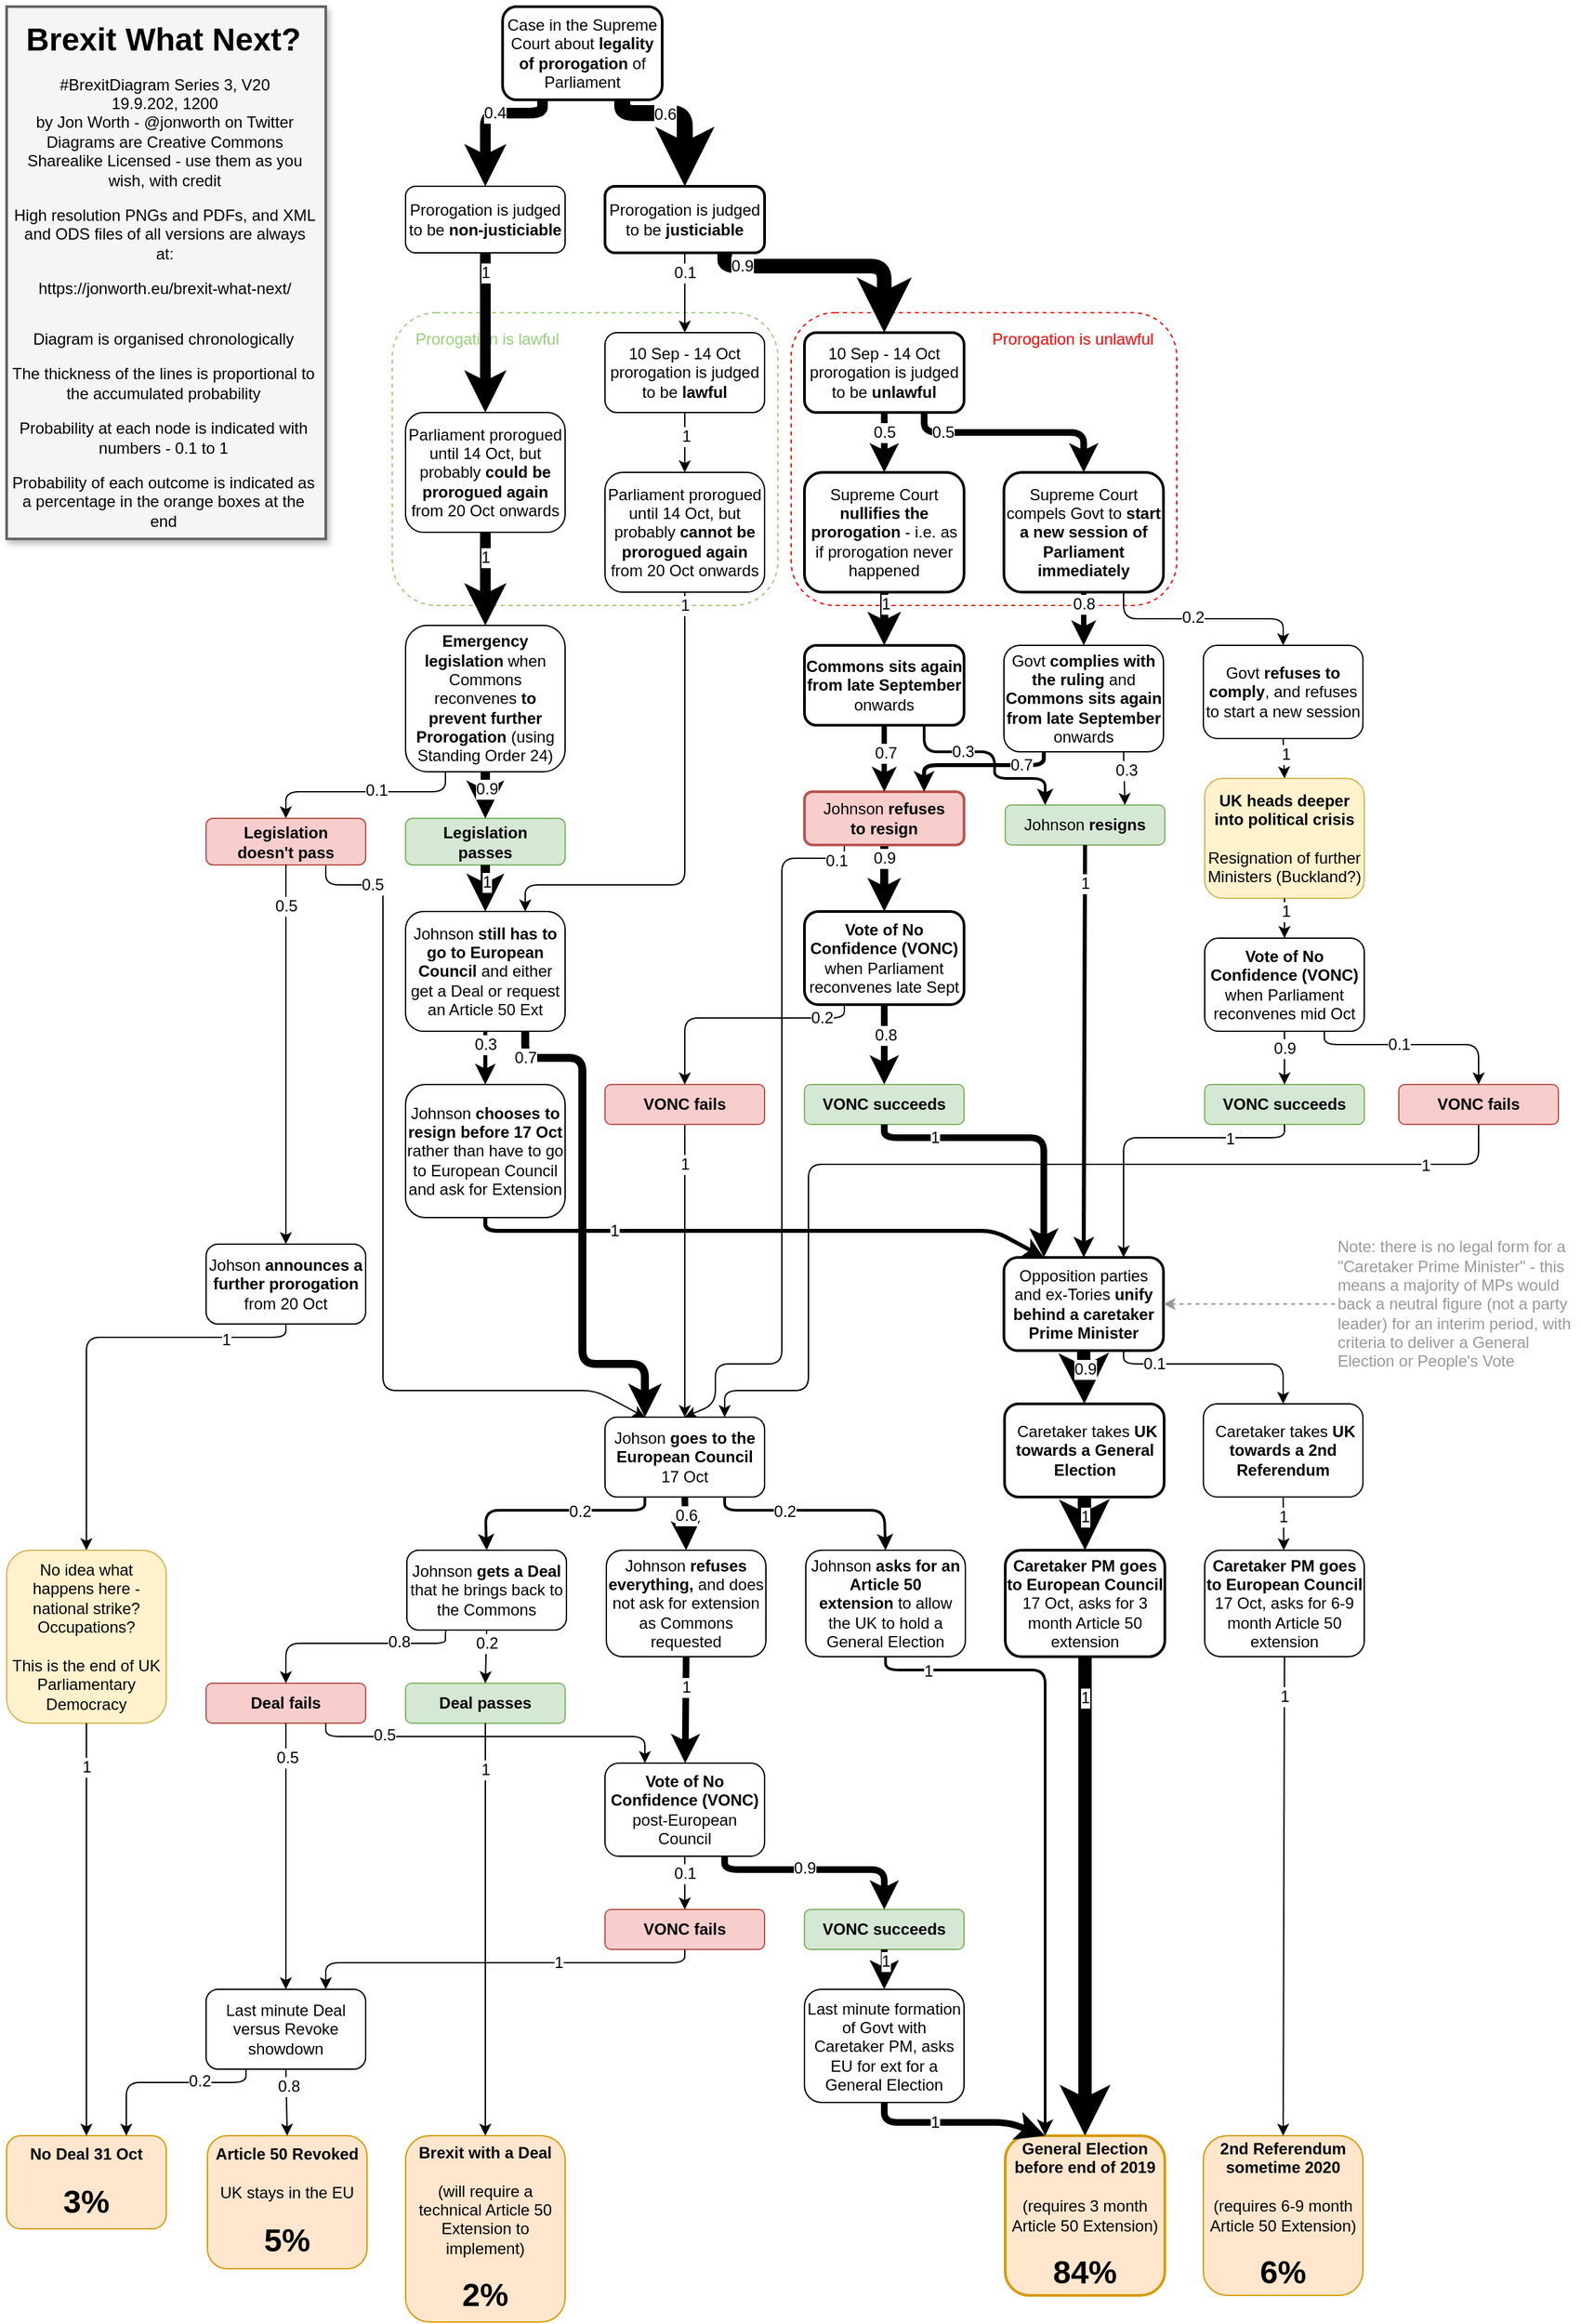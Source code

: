 <mxfile pages="1" version="11.2.5" type="device"><diagram id="ibfhj0PUUvudMhf0KBEY" name="Page-1"><mxGraphModel dx="946" dy="642" grid="1" gridSize="10" guides="1" tooltips="1" connect="1" arrows="1" fold="1" page="1" pageScale="1" pageWidth="827" pageHeight="1169" math="0" shadow="0"><root><mxCell id="0"/><mxCell id="1" parent="0"/><mxCell id="2N9ct_D3yQrJ8PhZIqag-41" value="" style="endArrow=classic;html=1;exitX=0.5;exitY=1;exitDx=0;exitDy=0;fontSize=12;strokeWidth=6;" parent="1" source="2N9ct_D3yQrJ8PhZIqag-18" target="2N9ct_D3yQrJ8PhZIqag-37" edge="1"><mxGeometry width="50" height="50" relative="1" as="geometry"><mxPoint x="767" y="740" as="sourcePoint"/><mxPoint x="817" y="690" as="targetPoint"/></mxGeometry></mxCell><mxCell id="2N9ct_D3yQrJ8PhZIqag-142" value="0.9" style="text;html=1;resizable=0;points=[];align=center;verticalAlign=middle;labelBackgroundColor=#ffffff;fontColor=#000000;fontSize=12;" parent="2N9ct_D3yQrJ8PhZIqag-41" vertex="1" connectable="0"><mxGeometry x="-0.2" relative="1" as="geometry"><mxPoint y="-10" as="offset"/></mxGeometry></mxCell><mxCell id="2N9ct_D3yQrJ8PhZIqag-55" value="" style="rounded=1;whiteSpace=wrap;html=1;fillColor=none;dashed=1;strokeColor=#97D077;fontSize=12;" parent="1" vertex="1"><mxGeometry x="297" y="240" width="290" height="220" as="geometry"/></mxCell><mxCell id="2N9ct_D3yQrJ8PhZIqag-54" value="" style="rounded=1;whiteSpace=wrap;html=1;fillColor=none;dashed=1;strokeColor=#FF0000;fontSize=12;" parent="1" vertex="1"><mxGeometry x="597" y="240" width="290" height="220" as="geometry"/></mxCell><mxCell id="2N9ct_D3yQrJ8PhZIqag-81" value="" style="endArrow=classic;html=1;fontColor=#FF0000;entryX=0.25;entryY=0;entryDx=0;entryDy=0;exitX=0.75;exitY=1;exitDx=0;exitDy=0;fontSize=12;" parent="1" source="2N9ct_D3yQrJ8PhZIqag-58" target="2N9ct_D3yQrJ8PhZIqag-51" edge="1"><mxGeometry width="50" height="50" relative="1" as="geometry"><mxPoint x="337" y="1070" as="sourcePoint"/><mxPoint x="387" y="1020" as="targetPoint"/><Array as="points"><mxPoint x="247" y="670"/><mxPoint x="290" y="670"/><mxPoint x="290" y="1050"/><mxPoint x="450" y="1050"/></Array></mxGeometry></mxCell><mxCell id="2N9ct_D3yQrJ8PhZIqag-154" value="0.5" style="text;html=1;resizable=0;points=[];align=center;verticalAlign=middle;labelBackgroundColor=#ffffff;fontColor=#000000;fontSize=12;" parent="2N9ct_D3yQrJ8PhZIqag-81" vertex="1" connectable="0"><mxGeometry x="-0.845" relative="1" as="geometry"><mxPoint as="offset"/></mxGeometry></mxCell><mxCell id="2N9ct_D3yQrJ8PhZIqag-72" value="" style="endArrow=classic;html=1;fontColor=#FF0000;exitX=0.75;exitY=1;exitDx=0;exitDy=0;entryX=0.25;entryY=0;entryDx=0;entryDy=0;fontSize=12;strokeWidth=6;" parent="1" source="2N9ct_D3yQrJ8PhZIqag-66" target="2N9ct_D3yQrJ8PhZIqag-51" edge="1"><mxGeometry width="50" height="50" relative="1" as="geometry"><mxPoint x="437" y="1040" as="sourcePoint"/><mxPoint x="487" y="990" as="targetPoint"/><Array as="points"><mxPoint x="397" y="800"/><mxPoint x="440" y="800"/><mxPoint x="440" y="1030"/><mxPoint x="487" y="1030"/></Array></mxGeometry></mxCell><mxCell id="2N9ct_D3yQrJ8PhZIqag-153" value="0.7" style="text;html=1;resizable=0;points=[];align=center;verticalAlign=middle;labelBackgroundColor=#ffffff;fontColor=#000000;fontSize=12;" parent="2N9ct_D3yQrJ8PhZIqag-72" vertex="1" connectable="0"><mxGeometry x="-0.895" relative="1" as="geometry"><mxPoint as="offset"/></mxGeometry></mxCell><mxCell id="2N9ct_D3yQrJ8PhZIqag-53" value="" style="endArrow=classic;html=1;entryX=0.75;entryY=0;entryDx=0;entryDy=0;exitX=0.5;exitY=1;exitDx=0;exitDy=0;fontSize=12;" parent="1" source="2N9ct_D3yQrJ8PhZIqag-44" target="2N9ct_D3yQrJ8PhZIqag-51" edge="1"><mxGeometry width="50" height="50" relative="1" as="geometry"><mxPoint x="977" y="890" as="sourcePoint"/><mxPoint x="627" y="870" as="targetPoint"/><Array as="points"><mxPoint x="1114" y="880"/><mxPoint x="610" y="880"/><mxPoint x="610" y="1050"/><mxPoint x="547" y="1050"/></Array></mxGeometry></mxCell><mxCell id="2N9ct_D3yQrJ8PhZIqag-159" value="1" style="text;html=1;resizable=0;points=[];align=center;verticalAlign=middle;labelBackgroundColor=#ffffff;fontColor=#000000;fontSize=12;" parent="2N9ct_D3yQrJ8PhZIqag-53" vertex="1" connectable="0"><mxGeometry x="-0.822" y="1" relative="1" as="geometry"><mxPoint as="offset"/></mxGeometry></mxCell><mxCell id="2N9ct_D3yQrJ8PhZIqag-79" value="" style="endArrow=classic;html=1;fontColor=#FF0000;exitX=0.25;exitY=1;exitDx=0;exitDy=0;entryX=0.5;entryY=0;entryDx=0;entryDy=0;fontSize=12;" parent="1" source="2N9ct_D3yQrJ8PhZIqag-18" target="2N9ct_D3yQrJ8PhZIqag-51" edge="1"><mxGeometry width="50" height="50" relative="1" as="geometry"><mxPoint x="627" y="920" as="sourcePoint"/><mxPoint x="677" y="870" as="targetPoint"/><Array as="points"><mxPoint x="637" y="650"/><mxPoint x="590" y="650"/><mxPoint x="590" y="1030"/><mxPoint x="540" y="1030"/><mxPoint x="540" y="1060"/></Array></mxGeometry></mxCell><mxCell id="2N9ct_D3yQrJ8PhZIqag-141" value="0.1" style="text;html=1;resizable=0;points=[];align=center;verticalAlign=middle;labelBackgroundColor=#ffffff;fontColor=#000000;fontSize=12;" parent="2N9ct_D3yQrJ8PhZIqag-79" vertex="1" connectable="0"><mxGeometry x="-0.939" y="2" relative="1" as="geometry"><mxPoint as="offset"/></mxGeometry></mxCell><mxCell id="2N9ct_D3yQrJ8PhZIqag-65" value="&lt;font color=&quot;#97d077&quot; style=&quot;font-size: 12px;&quot;&gt;Prorogation is lawful&lt;/font&gt;" style="text;html=1;strokeColor=none;fillColor=none;align=center;verticalAlign=middle;whiteSpace=wrap;rounded=0;dashed=1;fontColor=#FF0000;fontSize=12;" parent="1" vertex="1"><mxGeometry x="300" y="245" width="137" height="30" as="geometry"/></mxCell><mxCell id="2N9ct_D3yQrJ8PhZIqag-1" value="Case in the Supreme Court about &lt;b style=&quot;font-size: 12px;&quot;&gt;legality of prorogation&lt;/b&gt; of Parliament" style="rounded=1;whiteSpace=wrap;html=1;fontSize=12;strokeWidth=2;" parent="1" vertex="1"><mxGeometry x="380" y="10" width="120" height="70" as="geometry"/></mxCell><mxCell id="2N9ct_D3yQrJ8PhZIqag-2" value="Prorogation is judged to be &lt;b style=&quot;font-size: 12px;&quot;&gt;non-justiciable&lt;/b&gt;" style="rounded=1;whiteSpace=wrap;html=1;fontSize=12;" parent="1" vertex="1"><mxGeometry x="307" y="145" width="120" height="50" as="geometry"/></mxCell><mxCell id="2N9ct_D3yQrJ8PhZIqag-3" value="Prorogation is judged to be &lt;b style=&quot;font-size: 12px;&quot;&gt;justiciable&lt;/b&gt;" style="rounded=1;whiteSpace=wrap;html=1;fontSize=12;strokeWidth=2;" parent="1" vertex="1"><mxGeometry x="457" y="145" width="120" height="50" as="geometry"/></mxCell><mxCell id="2N9ct_D3yQrJ8PhZIqag-4" value="10 Sep - 14 Oct prorogation is judged to be &lt;b style=&quot;font-size: 12px;&quot;&gt;lawful&lt;/b&gt;" style="rounded=1;whiteSpace=wrap;html=1;fontSize=12;" parent="1" vertex="1"><mxGeometry x="457" y="255" width="120" height="60" as="geometry"/></mxCell><mxCell id="2N9ct_D3yQrJ8PhZIqag-6" value="10 Sep - 14 Oct prorogation is judged to be &lt;b style=&quot;font-size: 12px;&quot;&gt;unlawful&lt;/b&gt;" style="rounded=1;whiteSpace=wrap;html=1;fontSize=12;strokeWidth=2;" parent="1" vertex="1"><mxGeometry x="607" y="255" width="120" height="60" as="geometry"/></mxCell><mxCell id="2N9ct_D3yQrJ8PhZIqag-7" value="Parliament prorogued until 14 Oct, but probably &lt;b style=&quot;font-size: 12px;&quot;&gt;cannot be prorogued again&lt;/b&gt; from 20 Oct onwards" style="rounded=1;whiteSpace=wrap;html=1;fontSize=12;" parent="1" vertex="1"><mxGeometry x="457" y="360" width="120" height="90" as="geometry"/></mxCell><mxCell id="2N9ct_D3yQrJ8PhZIqag-8" value="Parliament prorogued until 14 Oct, but probably &lt;b style=&quot;font-size: 12px;&quot;&gt;could be prorogued again&lt;/b&gt; from 20 Oct onwards" style="rounded=1;whiteSpace=wrap;html=1;fontSize=12;" parent="1" vertex="1"><mxGeometry x="307" y="315" width="120" height="90" as="geometry"/></mxCell><mxCell id="2N9ct_D3yQrJ8PhZIqag-9" value="" style="endArrow=classic;html=1;entryX=0.5;entryY=0;entryDx=0;entryDy=0;exitX=0.25;exitY=1;exitDx=0;exitDy=0;fontSize=12;strokeWidth=8;" parent="1" source="2N9ct_D3yQrJ8PhZIqag-1" target="2N9ct_D3yQrJ8PhZIqag-2" edge="1"><mxGeometry width="50" height="50" relative="1" as="geometry"><mxPoint x="217" y="200" as="sourcePoint"/><mxPoint x="267" y="150" as="targetPoint"/><Array as="points"><mxPoint x="410" y="90"/><mxPoint x="367" y="90"/></Array></mxGeometry></mxCell><mxCell id="2N9ct_D3yQrJ8PhZIqag-125" value="0.4" style="text;html=1;resizable=0;points=[];align=center;verticalAlign=middle;labelBackgroundColor=#ffffff;fontColor=#000000;fontSize=12;" parent="2N9ct_D3yQrJ8PhZIqag-9" vertex="1" connectable="0"><mxGeometry x="-0.149" relative="1" as="geometry"><mxPoint as="offset"/></mxGeometry></mxCell><mxCell id="2N9ct_D3yQrJ8PhZIqag-10" value="" style="endArrow=classic;html=1;entryX=0.5;entryY=0;entryDx=0;entryDy=0;fontSize=12;strokeWidth=12;exitX=0.75;exitY=1;exitDx=0;exitDy=0;" parent="1" source="2N9ct_D3yQrJ8PhZIqag-1" target="2N9ct_D3yQrJ8PhZIqag-3" edge="1"><mxGeometry width="50" height="50" relative="1" as="geometry"><mxPoint x="470" y="120" as="sourcePoint"/><mxPoint x="377" y="155" as="targetPoint"/><Array as="points"><mxPoint x="470" y="90"/><mxPoint x="517" y="90"/></Array></mxGeometry></mxCell><mxCell id="2N9ct_D3yQrJ8PhZIqag-126" value="0.6" style="text;html=1;resizable=0;points=[];align=center;verticalAlign=middle;labelBackgroundColor=#ffffff;fontColor=#000000;fontSize=12;" parent="2N9ct_D3yQrJ8PhZIqag-10" vertex="1" connectable="0"><mxGeometry x="-0.26" y="-1" relative="1" as="geometry"><mxPoint as="offset"/></mxGeometry></mxCell><mxCell id="2N9ct_D3yQrJ8PhZIqag-11" value="0.9" style="endArrow=classic;html=1;entryX=0.5;entryY=0;entryDx=0;entryDy=0;exitX=0.75;exitY=1;exitDx=0;exitDy=0;fontSize=12;strokeWidth=11;" parent="1" source="2N9ct_D3yQrJ8PhZIqag-3" target="2N9ct_D3yQrJ8PhZIqag-6" edge="1"><mxGeometry x="-0.744" width="50" height="50" relative="1" as="geometry"><mxPoint x="480" y="155" as="sourcePoint"/><mxPoint x="527" y="180" as="targetPoint"/><Array as="points"><mxPoint x="547" y="205"/><mxPoint x="667" y="205"/></Array><mxPoint as="offset"/></mxGeometry></mxCell><mxCell id="2N9ct_D3yQrJ8PhZIqag-12" value="0.1" style="endArrow=classic;html=1;exitX=0.5;exitY=1;exitDx=0;exitDy=0;fontSize=12;" parent="1" source="2N9ct_D3yQrJ8PhZIqag-3" target="2N9ct_D3yQrJ8PhZIqag-4" edge="1"><mxGeometry x="-0.5" width="50" height="50" relative="1" as="geometry"><mxPoint x="557" y="230" as="sourcePoint"/><mxPoint x="677" y="265" as="targetPoint"/><mxPoint as="offset"/></mxGeometry></mxCell><mxCell id="2N9ct_D3yQrJ8PhZIqag-13" value="" style="endArrow=classic;html=1;exitX=0.5;exitY=1;exitDx=0;exitDy=0;entryX=0.5;entryY=0;entryDx=0;entryDy=0;fontSize=12;" parent="1" source="2N9ct_D3yQrJ8PhZIqag-4" target="2N9ct_D3yQrJ8PhZIqag-7" edge="1"><mxGeometry width="50" height="50" relative="1" as="geometry"><mxPoint x="527" y="245" as="sourcePoint"/><mxPoint x="527" y="280" as="targetPoint"/></mxGeometry></mxCell><mxCell id="2N9ct_D3yQrJ8PhZIqag-128" value="1" style="text;html=1;resizable=0;points=[];align=center;verticalAlign=middle;labelBackgroundColor=#ffffff;fontColor=#000000;fontSize=12;" parent="2N9ct_D3yQrJ8PhZIqag-13" vertex="1" connectable="0"><mxGeometry x="-0.2" y="1" relative="1" as="geometry"><mxPoint as="offset"/></mxGeometry></mxCell><mxCell id="2N9ct_D3yQrJ8PhZIqag-14" value="" style="endArrow=classic;html=1;exitX=0.5;exitY=1;exitDx=0;exitDy=0;entryX=0.5;entryY=0;entryDx=0;entryDy=0;fontSize=12;strokeWidth=8;" parent="1" source="2N9ct_D3yQrJ8PhZIqag-2" target="2N9ct_D3yQrJ8PhZIqag-8" edge="1"><mxGeometry width="50" height="50" relative="1" as="geometry"><mxPoint x="527" y="340" as="sourcePoint"/><mxPoint x="527" y="370" as="targetPoint"/></mxGeometry></mxCell><mxCell id="2N9ct_D3yQrJ8PhZIqag-127" value="1" style="text;html=1;resizable=0;points=[];align=center;verticalAlign=middle;labelBackgroundColor=#ffffff;fontColor=#000000;fontSize=12;" parent="2N9ct_D3yQrJ8PhZIqag-14" vertex="1" connectable="0"><mxGeometry x="-0.069" y="1" relative="1" as="geometry"><mxPoint x="-1" y="-41" as="offset"/></mxGeometry></mxCell><mxCell id="2N9ct_D3yQrJ8PhZIqag-16" value="" style="endArrow=classic;html=1;exitX=0.5;exitY=1;exitDx=0;exitDy=0;entryX=0.5;entryY=0;entryDx=0;entryDy=0;fontSize=12;strokeWidth=5;" parent="1" source="2N9ct_D3yQrJ8PhZIqag-6" edge="1"><mxGeometry width="50" height="50" relative="1" as="geometry"><mxPoint x="527" y="340" as="sourcePoint"/><mxPoint x="667" y="360" as="targetPoint"/></mxGeometry></mxCell><mxCell id="2N9ct_D3yQrJ8PhZIqag-129" value="0.5" style="text;html=1;resizable=0;points=[];align=center;verticalAlign=middle;labelBackgroundColor=#ffffff;fontColor=#000000;fontSize=12;" parent="2N9ct_D3yQrJ8PhZIqag-16" vertex="1" connectable="0"><mxGeometry x="-0.253" y="-1" relative="1" as="geometry"><mxPoint x="1" y="-2" as="offset"/></mxGeometry></mxCell><mxCell id="2N9ct_D3yQrJ8PhZIqag-17" value="Johnson &lt;b style=&quot;font-size: 12px;&quot;&gt;resigns&lt;/b&gt;" style="rounded=1;whiteSpace=wrap;html=1;fillColor=#d5e8d4;strokeColor=#82b366;fontSize=12;" parent="1" vertex="1"><mxGeometry x="758" y="610" width="120" height="30" as="geometry"/></mxCell><mxCell id="2N9ct_D3yQrJ8PhZIqag-18" value="Johnson &lt;b style=&quot;font-size: 12px;&quot;&gt;refuses to&amp;nbsp;resign&lt;/b&gt;" style="rounded=1;whiteSpace=wrap;html=1;fillColor=#f8cecc;strokeColor=#b85450;fontSize=12;strokeWidth=2;" parent="1" vertex="1"><mxGeometry x="607" y="600" width="120" height="40" as="geometry"/></mxCell><mxCell id="2N9ct_D3yQrJ8PhZIqag-20" value="Supreme Court compels Govt to &lt;b style=&quot;font-size: 12px;&quot;&gt;start a new session of Parliament immediately&lt;/b&gt;" style="rounded=1;whiteSpace=wrap;html=1;fontSize=12;strokeWidth=2;" parent="1" vertex="1"><mxGeometry x="757" y="360" width="120" height="90" as="geometry"/></mxCell><mxCell id="2N9ct_D3yQrJ8PhZIqag-21" value="Supreme Court &lt;b style=&quot;font-size: 12px;&quot;&gt;nullifies the prorogation&lt;/b&gt; - i.e. as if prorogation never happened" style="rounded=1;whiteSpace=wrap;html=1;fontSize=12;strokeWidth=2;" parent="1" vertex="1"><mxGeometry x="607" y="360" width="120" height="90" as="geometry"/></mxCell><mxCell id="2N9ct_D3yQrJ8PhZIqag-22" value="" style="endArrow=classic;html=1;exitX=0.75;exitY=1;exitDx=0;exitDy=0;entryX=0.5;entryY=0;entryDx=0;entryDy=0;fontSize=12;strokeWidth=5;" parent="1" source="2N9ct_D3yQrJ8PhZIqag-6" target="2N9ct_D3yQrJ8PhZIqag-20" edge="1"><mxGeometry width="50" height="50" relative="1" as="geometry"><mxPoint x="807" y="330" as="sourcePoint"/><mxPoint x="857" y="280" as="targetPoint"/><Array as="points"><mxPoint x="697" y="330"/><mxPoint x="817" y="330"/></Array></mxGeometry></mxCell><mxCell id="2N9ct_D3yQrJ8PhZIqag-130" value="0.5" style="text;html=1;resizable=0;points=[];align=center;verticalAlign=middle;labelBackgroundColor=#ffffff;fontColor=#000000;fontSize=12;" parent="2N9ct_D3yQrJ8PhZIqag-22" vertex="1" connectable="0"><mxGeometry x="-0.278" y="1" relative="1" as="geometry"><mxPoint x="-31" y="1" as="offset"/></mxGeometry></mxCell><mxCell id="2N9ct_D3yQrJ8PhZIqag-23" value="&lt;b style=&quot;font-size: 12px;&quot;&gt;Commons sits again from late September&lt;/b&gt; onwards" style="rounded=1;whiteSpace=wrap;html=1;fontSize=12;strokeWidth=2;" parent="1" vertex="1"><mxGeometry x="607" y="490" width="120" height="60" as="geometry"/></mxCell><mxCell id="2N9ct_D3yQrJ8PhZIqag-24" value="Govt &lt;b style=&quot;font-size: 12px;&quot;&gt;complies with the ruling&lt;/b&gt; and &lt;b style=&quot;font-size: 12px;&quot;&gt;Commons sits again from late September&lt;/b&gt; onwards" style="rounded=1;whiteSpace=wrap;html=1;fontSize=12;strokeWidth=1;" parent="1" vertex="1"><mxGeometry x="757" y="490" width="120" height="80" as="geometry"/></mxCell><mxCell id="2N9ct_D3yQrJ8PhZIqag-25" value="Govt &lt;b style=&quot;font-size: 12px;&quot;&gt;refuses to comply&lt;/b&gt;, and refuses to start a new session" style="rounded=1;whiteSpace=wrap;html=1;fontSize=12;" parent="1" vertex="1"><mxGeometry x="907" y="490" width="120" height="70" as="geometry"/></mxCell><mxCell id="2N9ct_D3yQrJ8PhZIqag-26" value="" style="endArrow=classic;html=1;exitX=0.75;exitY=1;exitDx=0;exitDy=0;entryX=0.5;entryY=0;entryDx=0;entryDy=0;fontSize=12;" parent="1" source="2N9ct_D3yQrJ8PhZIqag-20" target="2N9ct_D3yQrJ8PhZIqag-25" edge="1"><mxGeometry width="50" height="50" relative="1" as="geometry"><mxPoint x="907" y="330" as="sourcePoint"/><mxPoint x="957" y="280" as="targetPoint"/><Array as="points"><mxPoint x="847" y="470"/><mxPoint x="967" y="470"/></Array></mxGeometry></mxCell><mxCell id="2N9ct_D3yQrJ8PhZIqag-132" value="0.2" style="text;html=1;resizable=0;points=[];align=center;verticalAlign=middle;labelBackgroundColor=#ffffff;fontColor=#000000;fontSize=12;" parent="2N9ct_D3yQrJ8PhZIqag-26" vertex="1" connectable="0"><mxGeometry x="-0.109" y="1" relative="1" as="geometry"><mxPoint as="offset"/></mxGeometry></mxCell><mxCell id="2N9ct_D3yQrJ8PhZIqag-27" value="" style="endArrow=classic;html=1;exitX=0.5;exitY=1;exitDx=0;exitDy=0;fontSize=12;strokeWidth=4;" parent="1" source="2N9ct_D3yQrJ8PhZIqag-20" target="2N9ct_D3yQrJ8PhZIqag-24" edge="1"><mxGeometry width="50" height="50" relative="1" as="geometry"><mxPoint x="917" y="370" as="sourcePoint"/><mxPoint x="967" y="320" as="targetPoint"/></mxGeometry></mxCell><mxCell id="2N9ct_D3yQrJ8PhZIqag-131" value="0.8" style="text;html=1;resizable=0;points=[];align=center;verticalAlign=middle;labelBackgroundColor=#ffffff;fontColor=#000000;fontSize=12;" parent="2N9ct_D3yQrJ8PhZIqag-27" vertex="1" connectable="0"><mxGeometry x="-0.2" relative="1" as="geometry"><mxPoint y="-7" as="offset"/></mxGeometry></mxCell><mxCell id="2N9ct_D3yQrJ8PhZIqag-28" value="" style="endArrow=classic;html=1;exitX=0.5;exitY=1;exitDx=0;exitDy=0;fontSize=12;strokeWidth=6;" parent="1" source="2N9ct_D3yQrJ8PhZIqag-21" target="2N9ct_D3yQrJ8PhZIqag-23" edge="1"><mxGeometry width="50" height="50" relative="1" as="geometry"><mxPoint x="507" y="580" as="sourcePoint"/><mxPoint x="557" y="530" as="targetPoint"/></mxGeometry></mxCell><mxCell id="2N9ct_D3yQrJ8PhZIqag-133" value="1" style="text;html=1;resizable=0;points=[];align=center;verticalAlign=middle;labelBackgroundColor=#ffffff;fontColor=#000000;fontSize=12;" parent="2N9ct_D3yQrJ8PhZIqag-28" vertex="1" connectable="0"><mxGeometry x="-0.2" y="1" relative="1" as="geometry"><mxPoint y="-7" as="offset"/></mxGeometry></mxCell><mxCell id="2N9ct_D3yQrJ8PhZIqag-29" value="&lt;b style=&quot;font-size: 12px&quot;&gt;UK heads deeper into political crisis&lt;br style=&quot;font-size: 12px&quot;&gt;&lt;/b&gt;&lt;br style=&quot;font-size: 12px&quot;&gt;Resignation of further Ministers (Buckland?)" style="rounded=1;whiteSpace=wrap;html=1;fillColor=#fff2cc;strokeColor=#d6b656;fontSize=12;" parent="1" vertex="1"><mxGeometry x="908" y="590" width="120" height="90" as="geometry"/></mxCell><mxCell id="2N9ct_D3yQrJ8PhZIqag-30" value="&lt;b style=&quot;font-size: 12px;&quot;&gt;Vote of No Confidence (VONC)&lt;/b&gt; when Parliament reconvenes mid Oct" style="rounded=1;whiteSpace=wrap;html=1;fontSize=12;" parent="1" vertex="1"><mxGeometry x="908" y="710" width="120" height="70" as="geometry"/></mxCell><mxCell id="2N9ct_D3yQrJ8PhZIqag-31" value="" style="endArrow=classic;html=1;exitX=0.5;exitY=1;exitDx=0;exitDy=0;fontSize=12;strokeWidth=4;" parent="1" source="2N9ct_D3yQrJ8PhZIqag-23" target="2N9ct_D3yQrJ8PhZIqag-18" edge="1"><mxGeometry width="50" height="50" relative="1" as="geometry"><mxPoint x="507" y="660" as="sourcePoint"/><mxPoint x="557" y="610" as="targetPoint"/></mxGeometry></mxCell><mxCell id="2N9ct_D3yQrJ8PhZIqag-134" value="0.7" style="text;html=1;resizable=0;points=[];align=center;verticalAlign=middle;labelBackgroundColor=#ffffff;fontColor=#000000;fontSize=12;" parent="2N9ct_D3yQrJ8PhZIqag-31" vertex="1" connectable="0"><mxGeometry x="-0.152" y="1" relative="1" as="geometry"><mxPoint as="offset"/></mxGeometry></mxCell><mxCell id="2N9ct_D3yQrJ8PhZIqag-32" value="" style="endArrow=classic;html=1;exitX=0.75;exitY=1;exitDx=0;exitDy=0;entryX=0.25;entryY=0;entryDx=0;entryDy=0;fontSize=12;strokeWidth=2;" parent="1" source="2N9ct_D3yQrJ8PhZIqag-23" target="2N9ct_D3yQrJ8PhZIqag-17" edge="1"><mxGeometry width="50" height="50" relative="1" as="geometry"><mxPoint x="677" y="560" as="sourcePoint"/><mxPoint x="677" y="610" as="targetPoint"/><Array as="points"><mxPoint x="697" y="570"/><mxPoint x="750" y="570"/><mxPoint x="750" y="590"/><mxPoint x="788" y="590"/></Array></mxGeometry></mxCell><mxCell id="2N9ct_D3yQrJ8PhZIqag-136" value="0.3" style="text;html=1;resizable=0;points=[];align=center;verticalAlign=middle;labelBackgroundColor=#ffffff;fontColor=#000000;fontSize=12;" parent="2N9ct_D3yQrJ8PhZIqag-32" vertex="1" connectable="0"><mxGeometry x="-0.36" relative="1" as="geometry"><mxPoint as="offset"/></mxGeometry></mxCell><mxCell id="2N9ct_D3yQrJ8PhZIqag-33" value="" style="endArrow=classic;html=1;exitX=0.25;exitY=1;exitDx=0;exitDy=0;entryX=0.75;entryY=0;entryDx=0;entryDy=0;fontSize=12;strokeWidth=3;" parent="1" source="2N9ct_D3yQrJ8PhZIqag-24" target="2N9ct_D3yQrJ8PhZIqag-18" edge="1"><mxGeometry width="50" height="50" relative="1" as="geometry"><mxPoint x="707" y="560" as="sourcePoint"/><mxPoint x="796.5" y="610" as="targetPoint"/><Array as="points"><mxPoint x="787" y="580"/><mxPoint x="750" y="580"/><mxPoint x="697" y="580"/></Array></mxGeometry></mxCell><mxCell id="2N9ct_D3yQrJ8PhZIqag-135" value="0.7" style="text;html=1;resizable=0;points=[];align=center;verticalAlign=middle;labelBackgroundColor=#ffffff;fontColor=#000000;fontSize=12;" parent="2N9ct_D3yQrJ8PhZIqag-33" vertex="1" connectable="0"><mxGeometry x="-0.075" relative="1" as="geometry"><mxPoint x="28" as="offset"/></mxGeometry></mxCell><mxCell id="2N9ct_D3yQrJ8PhZIqag-34" value="" style="endArrow=classic;html=1;exitX=0.75;exitY=1;exitDx=0;exitDy=0;entryX=0.75;entryY=0;entryDx=0;entryDy=0;fontSize=12;" parent="1" source="2N9ct_D3yQrJ8PhZIqag-24" target="2N9ct_D3yQrJ8PhZIqag-17" edge="1"><mxGeometry width="50" height="50" relative="1" as="geometry"><mxPoint x="677" y="560" as="sourcePoint"/><mxPoint x="677" y="610" as="targetPoint"/></mxGeometry></mxCell><mxCell id="2N9ct_D3yQrJ8PhZIqag-137" value="0.3" style="text;html=1;resizable=0;points=[];align=center;verticalAlign=middle;labelBackgroundColor=#ffffff;fontColor=#000000;fontSize=12;" parent="2N9ct_D3yQrJ8PhZIqag-34" vertex="1" connectable="0"><mxGeometry x="-0.333" y="1" relative="1" as="geometry"><mxPoint as="offset"/></mxGeometry></mxCell><mxCell id="2N9ct_D3yQrJ8PhZIqag-35" value="Opposition parties and ex-Tories &lt;b style=&quot;font-size: 12px;&quot;&gt;unify behind a caretaker Prime Minister&lt;/b&gt;" style="rounded=1;whiteSpace=wrap;html=1;fontSize=12;strokeWidth=2;" parent="1" vertex="1"><mxGeometry x="757" y="950" width="120" height="70" as="geometry"/></mxCell><mxCell id="2N9ct_D3yQrJ8PhZIqag-36" value="" style="endArrow=classic;html=1;exitX=0.5;exitY=1;exitDx=0;exitDy=0;entryX=0.5;entryY=0;entryDx=0;entryDy=0;fontSize=12;strokeWidth=3;" parent="1" source="2N9ct_D3yQrJ8PhZIqag-17" target="2N9ct_D3yQrJ8PhZIqag-35" edge="1"><mxGeometry width="50" height="50" relative="1" as="geometry"><mxPoint x="677" y="720" as="sourcePoint"/><mxPoint x="727" y="670" as="targetPoint"/></mxGeometry></mxCell><mxCell id="2N9ct_D3yQrJ8PhZIqag-140" value="1" style="text;html=1;resizable=0;points=[];align=center;verticalAlign=middle;labelBackgroundColor=#ffffff;fontColor=#000000;fontSize=12;" parent="2N9ct_D3yQrJ8PhZIqag-36" vertex="1" connectable="0"><mxGeometry x="-0.814" relative="1" as="geometry"><mxPoint as="offset"/></mxGeometry></mxCell><mxCell id="2N9ct_D3yQrJ8PhZIqag-37" value="&lt;b style=&quot;font-size: 12px;&quot;&gt;Vote of No Confidence (VONC)&lt;/b&gt; when Parliament reconvenes late Sept" style="rounded=1;whiteSpace=wrap;html=1;fontSize=12;strokeWidth=2;" parent="1" vertex="1"><mxGeometry x="607" y="690" width="120" height="70" as="geometry"/></mxCell><mxCell id="2N9ct_D3yQrJ8PhZIqag-38" value="&lt;b style=&quot;font-size: 12px;&quot;&gt;VONC succeeds&lt;/b&gt;" style="rounded=1;whiteSpace=wrap;html=1;fillColor=#d5e8d4;strokeColor=#82b366;fontSize=12;" parent="1" vertex="1"><mxGeometry x="607" y="820" width="120" height="30" as="geometry"/></mxCell><mxCell id="2N9ct_D3yQrJ8PhZIqag-40" value="" style="endArrow=classic;html=1;exitX=0.5;exitY=1;exitDx=0;exitDy=0;fontSize=12;strokeWidth=5;" parent="1" source="2N9ct_D3yQrJ8PhZIqag-37" target="2N9ct_D3yQrJ8PhZIqag-38" edge="1"><mxGeometry width="50" height="50" relative="1" as="geometry"><mxPoint x="647" y="750" as="sourcePoint"/><mxPoint x="657" y="820" as="targetPoint"/></mxGeometry></mxCell><mxCell id="2N9ct_D3yQrJ8PhZIqag-143" value="0.8" style="text;html=1;resizable=0;points=[];align=center;verticalAlign=middle;labelBackgroundColor=#ffffff;fontColor=#000000;fontSize=12;" parent="2N9ct_D3yQrJ8PhZIqag-40" vertex="1" connectable="0"><mxGeometry x="-0.232" y="1" relative="1" as="geometry"><mxPoint as="offset"/></mxGeometry></mxCell><mxCell id="2N9ct_D3yQrJ8PhZIqag-43" value="" style="endArrow=classic;html=1;exitX=0.5;exitY=1;exitDx=0;exitDy=0;entryX=0.25;entryY=0;entryDx=0;entryDy=0;fontSize=12;strokeWidth=5;" parent="1" source="2N9ct_D3yQrJ8PhZIqag-38" target="2N9ct_D3yQrJ8PhZIqag-35" edge="1"><mxGeometry width="50" height="50" relative="1" as="geometry"><mxPoint x="607" y="890" as="sourcePoint"/><mxPoint x="657" y="840" as="targetPoint"/><Array as="points"><mxPoint x="667" y="860"/><mxPoint x="787" y="860"/></Array></mxGeometry></mxCell><mxCell id="2N9ct_D3yQrJ8PhZIqag-147" value="1" style="text;html=1;resizable=0;points=[];align=center;verticalAlign=middle;labelBackgroundColor=#ffffff;fontColor=#000000;fontSize=12;" parent="2N9ct_D3yQrJ8PhZIqag-43" vertex="1" connectable="0"><mxGeometry x="-0.562" relative="1" as="geometry"><mxPoint as="offset"/></mxGeometry></mxCell><mxCell id="2N9ct_D3yQrJ8PhZIqag-44" value="&lt;b style=&quot;font-size: 12px;&quot;&gt;VONC fails&lt;/b&gt;" style="rounded=1;whiteSpace=wrap;html=1;fillColor=#f8cecc;strokeColor=#b85450;fontSize=12;" parent="1" vertex="1"><mxGeometry x="1054" y="820" width="120" height="30" as="geometry"/></mxCell><mxCell id="2N9ct_D3yQrJ8PhZIqag-45" value="&lt;b style=&quot;font-size: 12px;&quot;&gt;VONC succeeds&lt;/b&gt;" style="rounded=1;whiteSpace=wrap;html=1;fillColor=#d5e8d4;strokeColor=#82b366;fontSize=12;" parent="1" vertex="1"><mxGeometry x="908" y="820" width="120" height="30" as="geometry"/></mxCell><mxCell id="2N9ct_D3yQrJ8PhZIqag-46" value="" style="endArrow=classic;html=1;entryX=0.75;entryY=0;entryDx=0;entryDy=0;exitX=0.5;exitY=1;exitDx=0;exitDy=0;fontSize=12;" parent="1" source="2N9ct_D3yQrJ8PhZIqag-45" target="2N9ct_D3yQrJ8PhZIqag-35" edge="1"><mxGeometry width="50" height="50" relative="1" as="geometry"><mxPoint x="967" y="960" as="sourcePoint"/><mxPoint x="1017" y="910" as="targetPoint"/><Array as="points"><mxPoint x="968" y="860"/><mxPoint x="847" y="860"/></Array></mxGeometry></mxCell><mxCell id="2N9ct_D3yQrJ8PhZIqag-158" value="1" style="text;html=1;resizable=0;points=[];align=center;verticalAlign=middle;labelBackgroundColor=#ffffff;fontColor=#000000;fontSize=12;" parent="2N9ct_D3yQrJ8PhZIqag-46" vertex="1" connectable="0"><mxGeometry x="-0.537" y="1" relative="1" as="geometry"><mxPoint as="offset"/></mxGeometry></mxCell><mxCell id="2N9ct_D3yQrJ8PhZIqag-47" value="" style="endArrow=classic;html=1;exitX=0.5;exitY=1;exitDx=0;exitDy=0;entryX=0.5;entryY=0;entryDx=0;entryDy=0;fontSize=12;" parent="1" source="2N9ct_D3yQrJ8PhZIqag-29" target="2N9ct_D3yQrJ8PhZIqag-30" edge="1"><mxGeometry width="50" height="50" relative="1" as="geometry"><mxPoint x="1087" y="730" as="sourcePoint"/><mxPoint x="1137" y="680" as="targetPoint"/></mxGeometry></mxCell><mxCell id="2N9ct_D3yQrJ8PhZIqag-139" value="1" style="text;html=1;resizable=0;points=[];align=center;verticalAlign=middle;labelBackgroundColor=#ffffff;fontColor=#000000;fontSize=12;" parent="2N9ct_D3yQrJ8PhZIqag-47" vertex="1" connectable="0"><mxGeometry x="-0.36" y="1" relative="1" as="geometry"><mxPoint as="offset"/></mxGeometry></mxCell><mxCell id="2N9ct_D3yQrJ8PhZIqag-48" value="" style="endArrow=classic;html=1;entryX=0.5;entryY=0;entryDx=0;entryDy=0;fontSize=12;exitX=0.5;exitY=1;exitDx=0;exitDy=0;" parent="1" source="2N9ct_D3yQrJ8PhZIqag-30" target="2N9ct_D3yQrJ8PhZIqag-45" edge="1"><mxGeometry width="50" height="50" relative="1" as="geometry"><mxPoint x="967" y="800" as="sourcePoint"/><mxPoint x="977" y="740" as="targetPoint"/></mxGeometry></mxCell><mxCell id="2N9ct_D3yQrJ8PhZIqag-145" value="0.9" style="text;html=1;resizable=0;points=[];align=center;verticalAlign=middle;labelBackgroundColor=#ffffff;fontColor=#000000;fontSize=12;" parent="2N9ct_D3yQrJ8PhZIqag-48" vertex="1" connectable="0"><mxGeometry x="-0.36" relative="1" as="geometry"><mxPoint as="offset"/></mxGeometry></mxCell><mxCell id="2N9ct_D3yQrJ8PhZIqag-49" value="" style="endArrow=classic;html=1;exitX=0.5;exitY=1;exitDx=0;exitDy=0;fontSize=12;entryX=0.5;entryY=0;entryDx=0;entryDy=0;" parent="1" source="2N9ct_D3yQrJ8PhZIqag-25" target="2N9ct_D3yQrJ8PhZIqag-29" edge="1"><mxGeometry width="50" height="50" relative="1" as="geometry"><mxPoint x="976" y="710" as="sourcePoint"/><mxPoint x="990" y="580" as="targetPoint"/></mxGeometry></mxCell><mxCell id="2N9ct_D3yQrJ8PhZIqag-138" value="1" style="text;html=1;resizable=0;points=[];align=center;verticalAlign=middle;labelBackgroundColor=#ffffff;fontColor=#000000;fontSize=12;" parent="2N9ct_D3yQrJ8PhZIqag-49" vertex="1" connectable="0"><mxGeometry x="-0.2" y="1" relative="1" as="geometry"><mxPoint as="offset"/></mxGeometry></mxCell><mxCell id="2N9ct_D3yQrJ8PhZIqag-50" value="" style="endArrow=classic;html=1;exitX=0.75;exitY=1;exitDx=0;exitDy=0;entryX=0.5;entryY=0;entryDx=0;entryDy=0;fontSize=12;" parent="1" source="2N9ct_D3yQrJ8PhZIqag-30" target="2N9ct_D3yQrJ8PhZIqag-44" edge="1"><mxGeometry width="50" height="50" relative="1" as="geometry"><mxPoint x="1067" y="800" as="sourcePoint"/><mxPoint x="1117" y="750" as="targetPoint"/><Array as="points"><mxPoint x="998" y="790"/><mxPoint x="1114" y="790"/></Array></mxGeometry></mxCell><mxCell id="2N9ct_D3yQrJ8PhZIqag-146" value="0.1" style="text;html=1;resizable=0;points=[];align=center;verticalAlign=middle;labelBackgroundColor=#ffffff;fontColor=#000000;fontSize=12;" parent="2N9ct_D3yQrJ8PhZIqag-50" vertex="1" connectable="0"><mxGeometry x="-0.158" relative="1" as="geometry"><mxPoint as="offset"/></mxGeometry></mxCell><mxCell id="2N9ct_D3yQrJ8PhZIqag-51" value="Johson &lt;b style=&quot;font-size: 12px;&quot;&gt;goes to the European Council&lt;/b&gt; 17 Oct" style="rounded=1;whiteSpace=wrap;html=1;fontSize=12;" parent="1" vertex="1"><mxGeometry x="457" y="1070" width="120" height="60" as="geometry"/></mxCell><mxCell id="2N9ct_D3yQrJ8PhZIqag-52" value="" style="endArrow=classic;html=1;exitX=0.5;exitY=1;exitDx=0;exitDy=0;entryX=0.5;entryY=0;entryDx=0;entryDy=0;fontSize=12;" parent="1" source="2N9ct_D3yQrJ8PhZIqag-39" target="2N9ct_D3yQrJ8PhZIqag-51" edge="1"><mxGeometry width="50" height="50" relative="1" as="geometry"><mxPoint x="527" y="860" as="sourcePoint"/><mxPoint x="577" y="810" as="targetPoint"/></mxGeometry></mxCell><mxCell id="2N9ct_D3yQrJ8PhZIqag-157" value="1" style="text;html=1;resizable=0;points=[];align=center;verticalAlign=middle;labelBackgroundColor=#ffffff;fontColor=#000000;fontSize=12;" parent="2N9ct_D3yQrJ8PhZIqag-52" vertex="1" connectable="0"><mxGeometry x="-0.731" relative="1" as="geometry"><mxPoint as="offset"/></mxGeometry></mxCell><mxCell id="2N9ct_D3yQrJ8PhZIqag-56" value="&lt;b style=&quot;font-size: 12px;&quot;&gt;Emergency legislation &lt;/b&gt;when Commons reconvenes&lt;b style=&quot;font-size: 12px;&quot;&gt; to prevent further Prorogation &lt;/b&gt;(using Standing Order 24)" style="rounded=1;whiteSpace=wrap;html=1;fontSize=12;" parent="1" vertex="1"><mxGeometry x="307" y="475" width="120" height="110" as="geometry"/></mxCell><mxCell id="2N9ct_D3yQrJ8PhZIqag-57" value="" style="endArrow=classic;html=1;exitX=0.5;exitY=1;exitDx=0;exitDy=0;fontSize=12;strokeWidth=8;" parent="1" source="2N9ct_D3yQrJ8PhZIqag-8" target="2N9ct_D3yQrJ8PhZIqag-56" edge="1"><mxGeometry width="50" height="50" relative="1" as="geometry"><mxPoint x="487" y="530" as="sourcePoint"/><mxPoint x="527" y="520" as="targetPoint"/></mxGeometry></mxCell><mxCell id="2N9ct_D3yQrJ8PhZIqag-149" value="1" style="text;html=1;resizable=0;points=[];align=center;verticalAlign=middle;labelBackgroundColor=#ffffff;fontColor=#000000;fontSize=12;" parent="2N9ct_D3yQrJ8PhZIqag-57" vertex="1" connectable="0"><mxGeometry x="-0.36" y="1" relative="1" as="geometry"><mxPoint x="-1" y="-4" as="offset"/></mxGeometry></mxCell><mxCell id="2N9ct_D3yQrJ8PhZIqag-58" value="&lt;b style=&quot;font-size: 12px;&quot;&gt;Legislation&lt;br style=&quot;font-size: 12px;&quot;&gt;doesn't pass&lt;/b&gt;" style="rounded=1;whiteSpace=wrap;html=1;fillColor=#f8cecc;strokeColor=#b85450;fontSize=12;" parent="1" vertex="1"><mxGeometry x="157" y="620" width="120" height="35" as="geometry"/></mxCell><mxCell id="2N9ct_D3yQrJ8PhZIqag-59" value="&lt;b style=&quot;font-size: 12px;&quot;&gt;Legislation&lt;br style=&quot;font-size: 12px;&quot;&gt;passes&lt;/b&gt;" style="rounded=1;whiteSpace=wrap;html=1;fillColor=#d5e8d4;strokeColor=#82b366;fontSize=12;" parent="1" vertex="1"><mxGeometry x="307" y="620" width="120" height="35" as="geometry"/></mxCell><mxCell id="2N9ct_D3yQrJ8PhZIqag-60" value="" style="endArrow=classic;html=1;exitX=0.5;exitY=1;exitDx=0;exitDy=0;entryX=0.5;entryY=0;entryDx=0;entryDy=0;fontSize=12;strokeWidth=7;" parent="1" source="2N9ct_D3yQrJ8PhZIqag-56" target="2N9ct_D3yQrJ8PhZIqag-59" edge="1"><mxGeometry width="50" height="50" relative="1" as="geometry"><mxPoint x="363" y="610" as="sourcePoint"/><mxPoint x="377" y="620" as="targetPoint"/></mxGeometry></mxCell><mxCell id="2N9ct_D3yQrJ8PhZIqag-150" value="0.9" style="text;html=1;resizable=0;points=[];align=center;verticalAlign=middle;labelBackgroundColor=#ffffff;fontColor=#000000;fontSize=12;" parent="2N9ct_D3yQrJ8PhZIqag-60" vertex="1" connectable="0"><mxGeometry x="-0.296" y="1" relative="1" as="geometry"><mxPoint as="offset"/></mxGeometry></mxCell><mxCell id="2N9ct_D3yQrJ8PhZIqag-61" value="" style="endArrow=classic;html=1;exitX=0.25;exitY=1;exitDx=0;exitDy=0;entryX=0.5;entryY=0;entryDx=0;entryDy=0;fontSize=12;" parent="1" source="2N9ct_D3yQrJ8PhZIqag-56" target="2N9ct_D3yQrJ8PhZIqag-58" edge="1"><mxGeometry width="50" height="50" relative="1" as="geometry"><mxPoint x="247" y="750" as="sourcePoint"/><mxPoint x="297" y="700" as="targetPoint"/><Array as="points"><mxPoint x="337" y="600"/><mxPoint x="217" y="600"/></Array></mxGeometry></mxCell><mxCell id="2N9ct_D3yQrJ8PhZIqag-151" value="0.1" style="text;html=1;resizable=0;points=[];align=center;verticalAlign=middle;labelBackgroundColor=#ffffff;fontColor=#000000;fontSize=12;" parent="2N9ct_D3yQrJ8PhZIqag-61" vertex="1" connectable="0"><mxGeometry x="-0.128" y="-1" relative="1" as="geometry"><mxPoint as="offset"/></mxGeometry></mxCell><mxCell id="2N9ct_D3yQrJ8PhZIqag-62" value="" style="endArrow=classic;html=1;exitX=0.5;exitY=1;exitDx=0;exitDy=0;entryX=0.75;entryY=0;entryDx=0;entryDy=0;fontSize=12;" parent="1" source="2N9ct_D3yQrJ8PhZIqag-7" target="2N9ct_D3yQrJ8PhZIqag-66" edge="1"><mxGeometry width="50" height="50" relative="1" as="geometry"><mxPoint x="507" y="670" as="sourcePoint"/><mxPoint x="507" y="680" as="targetPoint"/><Array as="points"><mxPoint x="517" y="670"/><mxPoint x="397" y="670"/></Array></mxGeometry></mxCell><mxCell id="2N9ct_D3yQrJ8PhZIqag-148" value="1" style="text;html=1;resizable=0;points=[];align=center;verticalAlign=middle;labelBackgroundColor=#ffffff;fontColor=#000000;fontSize=12;" parent="2N9ct_D3yQrJ8PhZIqag-62" vertex="1" connectable="0"><mxGeometry x="-0.673" relative="1" as="geometry"><mxPoint y="-49" as="offset"/></mxGeometry></mxCell><mxCell id="2N9ct_D3yQrJ8PhZIqag-39" value="&lt;b style=&quot;font-size: 12px;&quot;&gt;VONC fails&lt;/b&gt;" style="rounded=1;whiteSpace=wrap;html=1;fillColor=#f8cecc;strokeColor=#b85450;fontSize=12;" parent="1" vertex="1"><mxGeometry x="457" y="820" width="120" height="30" as="geometry"/></mxCell><mxCell id="2N9ct_D3yQrJ8PhZIqag-42" value="" style="endArrow=classic;html=1;exitX=0.25;exitY=1;exitDx=0;exitDy=0;entryX=0.5;entryY=0;entryDx=0;entryDy=0;fontSize=12;" parent="1" source="2N9ct_D3yQrJ8PhZIqag-37" target="2N9ct_D3yQrJ8PhZIqag-39" edge="1"><mxGeometry width="50" height="50" relative="1" as="geometry"><mxPoint x="587" y="900" as="sourcePoint"/><mxPoint x="637" y="850" as="targetPoint"/><Array as="points"><mxPoint x="637" y="770"/><mxPoint x="517" y="770"/></Array></mxGeometry></mxCell><mxCell id="2N9ct_D3yQrJ8PhZIqag-144" value="0.2" style="text;html=1;resizable=0;points=[];align=center;verticalAlign=middle;labelBackgroundColor=#ffffff;fontColor=#000000;fontSize=12;" parent="2N9ct_D3yQrJ8PhZIqag-42" vertex="1" connectable="0"><mxGeometry x="-0.049" y="-1" relative="1" as="geometry"><mxPoint x="58.5" y="1" as="offset"/></mxGeometry></mxCell><mxCell id="2N9ct_D3yQrJ8PhZIqag-63" value="" style="endArrow=classic;html=1;exitX=0.5;exitY=1;exitDx=0;exitDy=0;entryX=0.5;entryY=0;entryDx=0;entryDy=0;fontSize=12;strokeWidth=7;" parent="1" source="2N9ct_D3yQrJ8PhZIqag-59" target="2N9ct_D3yQrJ8PhZIqag-66" edge="1"><mxGeometry width="50" height="50" relative="1" as="geometry"><mxPoint x="347" y="760" as="sourcePoint"/><mxPoint x="387" y="680" as="targetPoint"/></mxGeometry></mxCell><mxCell id="2N9ct_D3yQrJ8PhZIqag-152" value="1" style="text;html=1;resizable=0;points=[];align=center;verticalAlign=middle;labelBackgroundColor=#ffffff;fontColor=#000000;fontSize=12;" parent="2N9ct_D3yQrJ8PhZIqag-63" vertex="1" connectable="0"><mxGeometry x="-0.253" y="1" relative="1" as="geometry"><mxPoint as="offset"/></mxGeometry></mxCell><mxCell id="2N9ct_D3yQrJ8PhZIqag-64" value="Prorogation is unlawful" style="text;html=1;strokeColor=none;fillColor=none;align=center;verticalAlign=middle;whiteSpace=wrap;rounded=0;dashed=1;fontColor=#FF0000;fontSize=12;" parent="1" vertex="1"><mxGeometry x="738.5" y="245" width="140" height="30" as="geometry"/></mxCell><mxCell id="2N9ct_D3yQrJ8PhZIqag-66" value="Johnson &lt;b style=&quot;font-size: 12px&quot;&gt;still has to go to European Council &lt;/b&gt;and either get a Deal or request an Article 50 Ext" style="rounded=1;whiteSpace=wrap;html=1;fontSize=12;" parent="1" vertex="1"><mxGeometry x="307" y="690" width="120" height="90" as="geometry"/></mxCell><mxCell id="2N9ct_D3yQrJ8PhZIqag-67" value="Johnson &lt;b style=&quot;font-size: 12px;&quot;&gt;chooses to resign before 17 Oct&lt;/b&gt; rather than have to go to European Council and ask for Extension" style="rounded=1;whiteSpace=wrap;html=1;fontSize=12;" parent="1" vertex="1"><mxGeometry x="307" y="820" width="120" height="100" as="geometry"/></mxCell><mxCell id="2N9ct_D3yQrJ8PhZIqag-68" value="0.3" style="endArrow=classic;html=1;fontColor=#000000;fontSize=12;strokeWidth=3;exitX=0.5;exitY=1;exitDx=0;exitDy=0;entryX=0.5;entryY=0;entryDx=0;entryDy=0;" parent="1" source="2N9ct_D3yQrJ8PhZIqag-66" target="2N9ct_D3yQrJ8PhZIqag-67" edge="1"><mxGeometry x="-0.5" width="50" height="50" relative="1" as="geometry"><mxPoint x="370" y="800" as="sourcePoint"/><mxPoint x="350" y="810" as="targetPoint"/><Array as="points"/><mxPoint as="offset"/></mxGeometry></mxCell><mxCell id="2N9ct_D3yQrJ8PhZIqag-69" value="" style="endArrow=classic;html=1;fontColor=#FF0000;entryX=0.25;entryY=0;entryDx=0;entryDy=0;exitX=0.5;exitY=1;exitDx=0;exitDy=0;fontSize=12;strokeWidth=3;" parent="1" source="2N9ct_D3yQrJ8PhZIqag-67" target="2N9ct_D3yQrJ8PhZIqag-35" edge="1"><mxGeometry width="50" height="50" relative="1" as="geometry"><mxPoint x="627" y="960" as="sourcePoint"/><mxPoint x="677" y="910" as="targetPoint"/><Array as="points"><mxPoint x="367" y="930"/><mxPoint x="750" y="930"/></Array></mxGeometry></mxCell><mxCell id="2N9ct_D3yQrJ8PhZIqag-156" value="1" style="text;html=1;resizable=0;points=[];align=center;verticalAlign=middle;labelBackgroundColor=#ffffff;fontColor=#000000;fontSize=12;" parent="2N9ct_D3yQrJ8PhZIqag-69" vertex="1" connectable="0"><mxGeometry x="-0.509" relative="1" as="geometry"><mxPoint as="offset"/></mxGeometry></mxCell><mxCell id="2N9ct_D3yQrJ8PhZIqag-71" value="&lt;b style=&quot;font-size: 12px;&quot;&gt;Caretaker PM goes to European Council&lt;/b&gt; 17 Oct, asks for 3 month Article 50 extension" style="rounded=1;whiteSpace=wrap;html=1;fontSize=12;strokeWidth=2;" parent="1" vertex="1"><mxGeometry x="758" y="1170" width="120" height="80" as="geometry"/></mxCell><mxCell id="2N9ct_D3yQrJ8PhZIqag-73" value="Johnson &lt;b style=&quot;font-size: 12px&quot;&gt;gets a Deal &lt;/b&gt;that he brings back to the Commons" style="rounded=1;whiteSpace=wrap;html=1;fontSize=12;" parent="1" vertex="1"><mxGeometry x="308" y="1170" width="120" height="60" as="geometry"/></mxCell><mxCell id="2N9ct_D3yQrJ8PhZIqag-74" value="Johnson &lt;b style=&quot;font-size: 12px&quot;&gt;asks for an Article 50 extension&amp;nbsp;&lt;/b&gt;to allow the UK to hold a General Election" style="rounded=1;whiteSpace=wrap;html=1;fontSize=12;" parent="1" vertex="1"><mxGeometry x="608" y="1170" width="120" height="80" as="geometry"/></mxCell><mxCell id="2N9ct_D3yQrJ8PhZIqag-75" value="Johnson &lt;b style=&quot;font-size: 12px&quot;&gt;refuses everything, &lt;/b&gt;and does not ask for extension as Commons requested" style="rounded=1;whiteSpace=wrap;html=1;fontSize=12;" parent="1" vertex="1"><mxGeometry x="458" y="1170" width="120" height="80" as="geometry"/></mxCell><mxCell id="2N9ct_D3yQrJ8PhZIqag-76" value="" style="endArrow=classic;html=1;fontColor=#FF0000;entryX=0.5;entryY=0;entryDx=0;entryDy=0;exitX=0.25;exitY=1;exitDx=0;exitDy=0;fontSize=12;strokeWidth=2;" parent="1" source="2N9ct_D3yQrJ8PhZIqag-51" target="2N9ct_D3yQrJ8PhZIqag-73" edge="1"><mxGeometry width="50" height="50" relative="1" as="geometry"><mxPoint x="347" y="1110" as="sourcePoint"/><mxPoint x="397" y="1060" as="targetPoint"/><Array as="points"><mxPoint x="487" y="1140"/><mxPoint x="367" y="1140"/></Array></mxGeometry></mxCell><mxCell id="2N9ct_D3yQrJ8PhZIqag-176" value="0.2" style="text;html=1;resizable=0;points=[];align=center;verticalAlign=middle;labelBackgroundColor=#ffffff;fontColor=#000000;fontSize=12;" parent="2N9ct_D3yQrJ8PhZIqag-76" vertex="1" connectable="0"><mxGeometry x="-0.264" y="1" relative="1" as="geometry"><mxPoint as="offset"/></mxGeometry></mxCell><mxCell id="2N9ct_D3yQrJ8PhZIqag-77" value="" style="endArrow=classic;html=1;fontColor=#FF0000;exitX=0.75;exitY=1;exitDx=0;exitDy=0;entryX=0.5;entryY=0;entryDx=0;entryDy=0;fontSize=12;strokeWidth=2;" parent="1" source="2N9ct_D3yQrJ8PhZIqag-51" target="2N9ct_D3yQrJ8PhZIqag-74" edge="1"><mxGeometry width="50" height="50" relative="1" as="geometry"><mxPoint x="497" y="1140" as="sourcePoint"/><mxPoint x="377" y="1170" as="targetPoint"/><Array as="points"><mxPoint x="547" y="1140"/><mxPoint x="667" y="1140"/></Array></mxGeometry></mxCell><mxCell id="2N9ct_D3yQrJ8PhZIqag-178" value="0.2" style="text;html=1;resizable=0;points=[];align=center;verticalAlign=middle;labelBackgroundColor=#ffffff;fontColor=#000000;fontSize=12;" parent="2N9ct_D3yQrJ8PhZIqag-77" vertex="1" connectable="0"><mxGeometry x="-0.318" y="-1" relative="1" as="geometry"><mxPoint as="offset"/></mxGeometry></mxCell><mxCell id="2N9ct_D3yQrJ8PhZIqag-78" value="" style="endArrow=classic;html=1;fontColor=#FF0000;exitX=0.5;exitY=1;exitDx=0;exitDy=0;entryX=0.5;entryY=0;entryDx=0;entryDy=0;fontSize=12;strokeWidth=5;" parent="1" source="2N9ct_D3yQrJ8PhZIqag-51" target="2N9ct_D3yQrJ8PhZIqag-75" edge="1"><mxGeometry width="50" height="50" relative="1" as="geometry"><mxPoint x="527" y="1140" as="sourcePoint"/><mxPoint x="527" y="1170" as="targetPoint"/></mxGeometry></mxCell><mxCell id="2N9ct_D3yQrJ8PhZIqag-177" value="0.6" style="text;html=1;resizable=0;points=[];align=center;verticalAlign=middle;labelBackgroundColor=#ffffff;fontColor=#000000;fontSize=12;" parent="2N9ct_D3yQrJ8PhZIqag-78" vertex="1" connectable="0"><mxGeometry x="-0.333" relative="1" as="geometry"><mxPoint as="offset"/></mxGeometry></mxCell><mxCell id="2N9ct_D3yQrJ8PhZIqag-82" value="" style="endArrow=classic;html=1;fontColor=#FF0000;exitX=0.5;exitY=1;exitDx=0;exitDy=0;fontSize=12;" parent="1" source="2N9ct_D3yQrJ8PhZIqag-58" edge="1"><mxGeometry width="50" height="50" relative="1" as="geometry"><mxPoint x="207" y="870" as="sourcePoint"/><mxPoint x="217" y="940" as="targetPoint"/></mxGeometry></mxCell><mxCell id="2N9ct_D3yQrJ8PhZIqag-155" value="0.5" style="text;html=1;resizable=0;points=[];align=center;verticalAlign=middle;labelBackgroundColor=#ffffff;fontColor=#000000;fontSize=12;" parent="2N9ct_D3yQrJ8PhZIqag-82" vertex="1" connectable="0"><mxGeometry x="-0.783" relative="1" as="geometry"><mxPoint as="offset"/></mxGeometry></mxCell><mxCell id="2N9ct_D3yQrJ8PhZIqag-83" value="Johson &lt;b style=&quot;font-size: 12px;&quot;&gt;announces a further prorogation &lt;/b&gt;from 20 Oct" style="rounded=1;whiteSpace=wrap;html=1;fontSize=12;" parent="1" vertex="1"><mxGeometry x="157" y="940" width="120" height="60" as="geometry"/></mxCell><mxCell id="2N9ct_D3yQrJ8PhZIqag-84" value="&lt;b style=&quot;font-size: 12px;&quot;&gt;Deal fails&lt;/b&gt;" style="rounded=1;whiteSpace=wrap;html=1;fillColor=#f8cecc;strokeColor=#b85450;fontSize=12;" parent="1" vertex="1"><mxGeometry x="157" y="1270" width="120" height="30" as="geometry"/></mxCell><mxCell id="2N9ct_D3yQrJ8PhZIqag-85" value="&lt;b style=&quot;font-size: 12px;&quot;&gt;Deal passes&lt;/b&gt;" style="rounded=1;whiteSpace=wrap;html=1;fillColor=#d5e8d4;strokeColor=#82b366;fontSize=12;" parent="1" vertex="1"><mxGeometry x="307" y="1270" width="120" height="30" as="geometry"/></mxCell><mxCell id="2N9ct_D3yQrJ8PhZIqag-86" value="" style="endArrow=classic;html=1;fontColor=#FF0000;exitX=0.5;exitY=1;exitDx=0;exitDy=0;entryX=0.5;entryY=0;entryDx=0;entryDy=0;fontSize=12;" parent="1" source="2N9ct_D3yQrJ8PhZIqag-73" target="2N9ct_D3yQrJ8PhZIqag-85" edge="1"><mxGeometry width="50" height="50" relative="1" as="geometry"><mxPoint x="417" y="1410" as="sourcePoint"/><mxPoint x="467" y="1360" as="targetPoint"/></mxGeometry></mxCell><mxCell id="2N9ct_D3yQrJ8PhZIqag-173" value="0.2" style="text;html=1;resizable=0;points=[];align=center;verticalAlign=middle;labelBackgroundColor=#ffffff;fontColor=#000000;fontSize=12;" parent="2N9ct_D3yQrJ8PhZIqag-86" vertex="1" connectable="0"><mxGeometry x="-0.488" relative="1" as="geometry"><mxPoint as="offset"/></mxGeometry></mxCell><mxCell id="2N9ct_D3yQrJ8PhZIqag-87" value="" style="endArrow=classic;html=1;fontColor=#FF0000;exitX=0.25;exitY=1;exitDx=0;exitDy=0;entryX=0.5;entryY=0;entryDx=0;entryDy=0;fontSize=12;" parent="1" source="2N9ct_D3yQrJ8PhZIqag-73" target="2N9ct_D3yQrJ8PhZIqag-84" edge="1"><mxGeometry width="50" height="50" relative="1" as="geometry"><mxPoint x="377" y="1230" as="sourcePoint"/><mxPoint x="377" y="1280" as="targetPoint"/><Array as="points"><mxPoint x="337" y="1230"/><mxPoint x="337" y="1240"/><mxPoint x="217" y="1240"/></Array></mxGeometry></mxCell><mxCell id="2N9ct_D3yQrJ8PhZIqag-172" value="0.8" style="text;html=1;resizable=0;points=[];align=center;verticalAlign=middle;labelBackgroundColor=#ffffff;fontColor=#000000;fontSize=12;" parent="2N9ct_D3yQrJ8PhZIqag-87" vertex="1" connectable="0"><mxGeometry x="-0.425" y="-1" relative="1" as="geometry"><mxPoint as="offset"/></mxGeometry></mxCell><mxCell id="2N9ct_D3yQrJ8PhZIqag-88" value="&lt;b style=&quot;font-size: 12px&quot;&gt;General Election before end of 2019&lt;/b&gt;&lt;br style=&quot;font-size: 12px&quot;&gt;&lt;br style=&quot;font-size: 12px&quot;&gt;(requires 3 month Article 50 Extension)&lt;br&gt;&lt;br&gt;&lt;b&gt;&lt;font style=&quot;font-size: 24px&quot;&gt;84%&lt;/font&gt;&lt;/b&gt;" style="rounded=1;whiteSpace=wrap;html=1;fillColor=#ffe6cc;strokeColor=#d79b00;fontSize=12;strokeWidth=2;" parent="1" vertex="1"><mxGeometry x="758" y="1610" width="120" height="120" as="geometry"/></mxCell><mxCell id="2N9ct_D3yQrJ8PhZIqag-90" value="&amp;nbsp;Caretaker takes&lt;b style=&quot;font-size: 12px;&quot;&gt;&amp;nbsp;UK towards a General Election&lt;/b&gt;" style="rounded=1;whiteSpace=wrap;html=1;fontSize=12;strokeWidth=2;" parent="1" vertex="1"><mxGeometry x="757.5" y="1060" width="120" height="70" as="geometry"/></mxCell><mxCell id="2N9ct_D3yQrJ8PhZIqag-91" value="&amp;nbsp;Caretaker takes&lt;b style=&quot;font-size: 12px;&quot;&gt;&amp;nbsp;UK towards a 2nd Referendum&lt;/b&gt;" style="rounded=1;whiteSpace=wrap;html=1;fontSize=12;" parent="1" vertex="1"><mxGeometry x="907" y="1060" width="120" height="70" as="geometry"/></mxCell><mxCell id="2N9ct_D3yQrJ8PhZIqag-92" value="" style="endArrow=classic;html=1;fontColor=#FF0000;exitX=0.75;exitY=1;exitDx=0;exitDy=0;entryX=0.5;entryY=0;entryDx=0;entryDy=0;fontSize=12;" parent="1" source="2N9ct_D3yQrJ8PhZIqag-35" target="2N9ct_D3yQrJ8PhZIqag-91" edge="1"><mxGeometry width="50" height="50" relative="1" as="geometry"><mxPoint x="937" y="1030" as="sourcePoint"/><mxPoint x="987" y="980" as="targetPoint"/><Array as="points"><mxPoint x="847" y="1030"/><mxPoint x="967" y="1030"/></Array></mxGeometry></mxCell><mxCell id="2N9ct_D3yQrJ8PhZIqag-161" value="0.1" style="text;html=1;resizable=0;points=[];align=center;verticalAlign=middle;labelBackgroundColor=#ffffff;fontColor=#000000;fontSize=12;" parent="2N9ct_D3yQrJ8PhZIqag-92" vertex="1" connectable="0"><mxGeometry x="-0.153" y="2" relative="1" as="geometry"><mxPoint x="-35" y="2" as="offset"/></mxGeometry></mxCell><mxCell id="2N9ct_D3yQrJ8PhZIqag-93" value="" style="endArrow=classic;html=1;fontColor=#FF0000;exitX=0.5;exitY=1;exitDx=0;exitDy=0;entryX=0.5;entryY=0;entryDx=0;entryDy=0;fontSize=12;strokeWidth=10;" parent="1" source="2N9ct_D3yQrJ8PhZIqag-35" target="2N9ct_D3yQrJ8PhZIqag-90" edge="1"><mxGeometry width="50" height="50" relative="1" as="geometry"><mxPoint x="857" y="1030" as="sourcePoint"/><mxPoint x="977" y="1060" as="targetPoint"/></mxGeometry></mxCell><mxCell id="2N9ct_D3yQrJ8PhZIqag-160" value="0.9" style="text;html=1;resizable=0;points=[];align=center;verticalAlign=middle;labelBackgroundColor=#ffffff;fontColor=#000000;fontSize=12;" parent="2N9ct_D3yQrJ8PhZIqag-93" vertex="1" connectable="0"><mxGeometry x="-0.305" y="1" relative="1" as="geometry"><mxPoint as="offset"/></mxGeometry></mxCell><mxCell id="2N9ct_D3yQrJ8PhZIqag-94" value="&lt;b style=&quot;font-size: 12px&quot;&gt;2nd Referendum sometime 2020&lt;/b&gt;&lt;br style=&quot;font-size: 12px&quot;&gt;&lt;br style=&quot;font-size: 12px&quot;&gt;(requires 6-9 month Article 50 Extension)&lt;br&gt;&lt;br&gt;&lt;b&gt;&lt;font style=&quot;font-size: 24px&quot;&gt;6%&lt;/font&gt;&lt;/b&gt;" style="rounded=1;whiteSpace=wrap;html=1;fillColor=#ffe6cc;strokeColor=#d79b00;fontSize=12;" parent="1" vertex="1"><mxGeometry x="907" y="1610" width="120" height="120" as="geometry"/></mxCell><mxCell id="2N9ct_D3yQrJ8PhZIqag-95" value="" style="endArrow=classic;html=1;fontColor=#FF0000;exitX=0.5;exitY=1;exitDx=0;exitDy=0;entryX=0.5;entryY=0;entryDx=0;entryDy=0;fontSize=12;strokeWidth=10;" parent="1" source="2N9ct_D3yQrJ8PhZIqag-90" target="2N9ct_D3yQrJ8PhZIqag-71" edge="1"><mxGeometry width="50" height="50" relative="1" as="geometry"><mxPoint x="1067" y="1190" as="sourcePoint"/><mxPoint x="1117" y="1140" as="targetPoint"/></mxGeometry></mxCell><mxCell id="2N9ct_D3yQrJ8PhZIqag-179" value="1" style="text;html=1;resizable=0;points=[];align=center;verticalAlign=middle;labelBackgroundColor=#ffffff;fontColor=#000000;fontSize=12;" parent="2N9ct_D3yQrJ8PhZIqag-95" vertex="1" connectable="0"><mxGeometry x="-0.28" relative="1" as="geometry"><mxPoint as="offset"/></mxGeometry></mxCell><mxCell id="2N9ct_D3yQrJ8PhZIqag-96" value="&lt;b style=&quot;font-size: 12px;&quot;&gt;Caretaker PM goes to European Council&lt;/b&gt; 17 Oct, asks for 6-9 month Article 50 extension" style="rounded=1;whiteSpace=wrap;html=1;fontSize=12;" parent="1" vertex="1"><mxGeometry x="908" y="1170" width="120" height="80" as="geometry"/></mxCell><mxCell id="2N9ct_D3yQrJ8PhZIqag-97" value="" style="endArrow=classic;html=1;fontColor=#FF0000;exitX=0.5;exitY=1;exitDx=0;exitDy=0;fontSize=12;" parent="1" source="2N9ct_D3yQrJ8PhZIqag-91" target="2N9ct_D3yQrJ8PhZIqag-96" edge="1"><mxGeometry width="50" height="50" relative="1" as="geometry"><mxPoint x="1077" y="1160" as="sourcePoint"/><mxPoint x="1127" y="1110" as="targetPoint"/></mxGeometry></mxCell><mxCell id="2N9ct_D3yQrJ8PhZIqag-180" value="1" style="text;html=1;resizable=0;points=[];align=center;verticalAlign=middle;labelBackgroundColor=#ffffff;fontColor=#000000;fontSize=12;" parent="2N9ct_D3yQrJ8PhZIqag-97" vertex="1" connectable="0"><mxGeometry x="-0.28" relative="1" as="geometry"><mxPoint as="offset"/></mxGeometry></mxCell><mxCell id="2N9ct_D3yQrJ8PhZIqag-98" value="" style="endArrow=classic;html=1;fontColor=#FF0000;exitX=0.5;exitY=1;exitDx=0;exitDy=0;entryX=0.5;entryY=0;entryDx=0;entryDy=0;fontSize=12;strokeWidth=10;" parent="1" source="2N9ct_D3yQrJ8PhZIqag-71" target="2N9ct_D3yQrJ8PhZIqag-88" edge="1"><mxGeometry width="50" height="50" relative="1" as="geometry"><mxPoint x="557" y="1400" as="sourcePoint"/><mxPoint x="607" y="1350" as="targetPoint"/></mxGeometry></mxCell><mxCell id="2N9ct_D3yQrJ8PhZIqag-181" value="1" style="text;html=1;resizable=0;points=[];align=center;verticalAlign=middle;labelBackgroundColor=#ffffff;fontColor=#000000;fontSize=12;" parent="2N9ct_D3yQrJ8PhZIqag-98" vertex="1" connectable="0"><mxGeometry x="-0.831" relative="1" as="geometry"><mxPoint as="offset"/></mxGeometry></mxCell><mxCell id="2N9ct_D3yQrJ8PhZIqag-99" value="" style="endArrow=classic;html=1;fontColor=#FF0000;exitX=0.5;exitY=1;exitDx=0;exitDy=0;entryX=0.5;entryY=0;entryDx=0;entryDy=0;fontSize=12;" parent="1" source="2N9ct_D3yQrJ8PhZIqag-96" target="2N9ct_D3yQrJ8PhZIqag-94" edge="1"><mxGeometry width="50" height="50" relative="1" as="geometry"><mxPoint x="827" y="1250" as="sourcePoint"/><mxPoint x="827" y="1280" as="targetPoint"/></mxGeometry></mxCell><mxCell id="2N9ct_D3yQrJ8PhZIqag-182" value="1" style="text;html=1;resizable=0;points=[];align=center;verticalAlign=middle;labelBackgroundColor=#ffffff;fontColor=#000000;fontSize=12;" parent="2N9ct_D3yQrJ8PhZIqag-99" vertex="1" connectable="0"><mxGeometry x="-0.836" relative="1" as="geometry"><mxPoint as="offset"/></mxGeometry></mxCell><mxCell id="2N9ct_D3yQrJ8PhZIqag-100" value="&lt;b style=&quot;font-size: 12px&quot;&gt;Brexit with a Deal&lt;/b&gt;&lt;br style=&quot;font-size: 12px&quot;&gt;&lt;br style=&quot;font-size: 12px&quot;&gt;(will require a technical Article 50 Extension to implement)&lt;br&gt;&lt;br&gt;&lt;b&gt;&lt;font style=&quot;font-size: 24px&quot;&gt;2%&lt;/font&gt;&lt;/b&gt;" style="rounded=1;whiteSpace=wrap;html=1;fillColor=#ffe6cc;strokeColor=#d79b00;fontSize=12;" parent="1" vertex="1"><mxGeometry x="307" y="1610" width="120" height="140" as="geometry"/></mxCell><mxCell id="2N9ct_D3yQrJ8PhZIqag-101" value="&lt;b&gt;No Deal 31 Oct&lt;br&gt;&lt;br&gt;&lt;font style=&quot;font-size: 24px&quot;&gt;3%&lt;/font&gt;&lt;br&gt;&lt;/b&gt;" style="rounded=1;whiteSpace=wrap;html=1;fillColor=#ffe6cc;strokeColor=#d79b00;fontSize=12;" parent="1" vertex="1"><mxGeometry x="7" y="1610" width="120" height="70" as="geometry"/></mxCell><mxCell id="2N9ct_D3yQrJ8PhZIqag-102" value="Last minute Deal versus Revoke showdown" style="rounded=1;whiteSpace=wrap;html=1;fontSize=12;" parent="1" vertex="1"><mxGeometry x="157" y="1500" width="120" height="60" as="geometry"/></mxCell><mxCell id="2N9ct_D3yQrJ8PhZIqag-103" value="&lt;b style=&quot;font-size: 12px&quot;&gt;Article 50 Revoked&lt;/b&gt;&lt;br style=&quot;font-size: 12px&quot;&gt;&lt;br style=&quot;font-size: 12px&quot;&gt;UK stays in the EU&lt;br&gt;&lt;br&gt;&lt;b&gt;&lt;font style=&quot;font-size: 24px&quot;&gt;5%&lt;/font&gt;&lt;/b&gt;" style="rounded=1;whiteSpace=wrap;html=1;fillColor=#ffe6cc;strokeColor=#d79b00;fontSize=12;" parent="1" vertex="1"><mxGeometry x="158" y="1610" width="120" height="100" as="geometry"/></mxCell><mxCell id="2N9ct_D3yQrJ8PhZIqag-104" value="" style="endArrow=classic;html=1;fontColor=#FF0000;exitX=0.5;exitY=1;exitDx=0;exitDy=0;fontSize=12;" parent="1" source="2N9ct_D3yQrJ8PhZIqag-85" target="2N9ct_D3yQrJ8PhZIqag-100" edge="1"><mxGeometry width="50" height="50" relative="1" as="geometry"><mxPoint x="487" y="1400" as="sourcePoint"/><mxPoint x="537" y="1350" as="targetPoint"/></mxGeometry></mxCell><mxCell id="2N9ct_D3yQrJ8PhZIqag-166" value="1" style="text;html=1;resizable=0;points=[];align=center;verticalAlign=middle;labelBackgroundColor=#ffffff;fontColor=#000000;fontSize=12;" parent="2N9ct_D3yQrJ8PhZIqag-104" vertex="1" connectable="0"><mxGeometry x="-0.778" relative="1" as="geometry"><mxPoint as="offset"/></mxGeometry></mxCell><mxCell id="2N9ct_D3yQrJ8PhZIqag-105" value="" style="endArrow=classic;html=1;fontColor=#FF0000;exitX=0.5;exitY=1;exitDx=0;exitDy=0;fontSize=12;" parent="1" source="2N9ct_D3yQrJ8PhZIqag-84" target="2N9ct_D3yQrJ8PhZIqag-102" edge="1"><mxGeometry width="50" height="50" relative="1" as="geometry"><mxPoint x="377" y="1310" as="sourcePoint"/><mxPoint x="377" y="1430" as="targetPoint"/></mxGeometry></mxCell><mxCell id="2N9ct_D3yQrJ8PhZIqag-164" value="0.5" style="text;html=1;resizable=0;points=[];align=center;verticalAlign=middle;labelBackgroundColor=#ffffff;fontColor=#000000;fontSize=12;" parent="2N9ct_D3yQrJ8PhZIqag-105" vertex="1" connectable="0"><mxGeometry x="-0.742" y="1" relative="1" as="geometry"><mxPoint as="offset"/></mxGeometry></mxCell><mxCell id="2N9ct_D3yQrJ8PhZIqag-106" value="" style="endArrow=classic;html=1;fontColor=#FF0000;entryX=0.5;entryY=0;entryDx=0;entryDy=0;exitX=0.5;exitY=1;exitDx=0;exitDy=0;fontSize=12;" parent="1" source="2N9ct_D3yQrJ8PhZIqag-102" target="2N9ct_D3yQrJ8PhZIqag-103" edge="1"><mxGeometry width="50" height="50" relative="1" as="geometry"><mxPoint x="307" y="1460" as="sourcePoint"/><mxPoint x="227" y="1490" as="targetPoint"/></mxGeometry></mxCell><mxCell id="2N9ct_D3yQrJ8PhZIqag-167" value="0.8" style="text;html=1;resizable=0;points=[];align=center;verticalAlign=middle;labelBackgroundColor=#ffffff;fontColor=#000000;fontSize=12;" parent="2N9ct_D3yQrJ8PhZIqag-106" vertex="1" connectable="0"><mxGeometry x="-0.474" y="1" relative="1" as="geometry"><mxPoint as="offset"/></mxGeometry></mxCell><mxCell id="2N9ct_D3yQrJ8PhZIqag-107" value="" style="endArrow=classic;html=1;fontColor=#FF0000;exitX=0.5;exitY=1;exitDx=0;exitDy=0;entryX=0.5;entryY=0;entryDx=0;entryDy=0;fontSize=12;" parent="1" source="2N9ct_D3yQrJ8PhZIqag-83" target="2N9ct_D3yQrJ8PhZIqag-108" edge="1"><mxGeometry width="50" height="50" relative="1" as="geometry"><mxPoint x="57" y="1210" as="sourcePoint"/><mxPoint x="137" y="1130" as="targetPoint"/><Array as="points"><mxPoint x="217" y="1010"/><mxPoint x="67" y="1010"/></Array></mxGeometry></mxCell><mxCell id="2N9ct_D3yQrJ8PhZIqag-162" value="1" style="text;html=1;resizable=0;points=[];align=center;verticalAlign=middle;labelBackgroundColor=#ffffff;fontColor=#000000;fontSize=12;" parent="2N9ct_D3yQrJ8PhZIqag-107" vertex="1" connectable="0"><mxGeometry x="-0.656" y="2" relative="1" as="geometry"><mxPoint as="offset"/></mxGeometry></mxCell><mxCell id="2N9ct_D3yQrJ8PhZIqag-108" value="No idea what happens here - national strike? Occupations?&lt;br style=&quot;font-size: 12px;&quot;&gt;&lt;br style=&quot;font-size: 12px;&quot;&gt;This is the end of UK Parliamentary Democracy" style="rounded=1;whiteSpace=wrap;html=1;fillColor=#fff2cc;strokeColor=#d6b656;fontSize=12;" parent="1" vertex="1"><mxGeometry x="7" y="1170" width="120" height="130" as="geometry"/></mxCell><mxCell id="2N9ct_D3yQrJ8PhZIqag-109" value="" style="endArrow=classic;html=1;fontColor=#FF0000;exitX=0.5;exitY=1;exitDx=0;exitDy=0;entryX=0.5;entryY=0;entryDx=0;entryDy=0;fontSize=12;" parent="1" source="2N9ct_D3yQrJ8PhZIqag-108" target="2N9ct_D3yQrJ8PhZIqag-101" edge="1"><mxGeometry width="50" height="50" relative="1" as="geometry"><mxPoint x="37" y="1370" as="sourcePoint"/><mxPoint x="87" y="1320" as="targetPoint"/></mxGeometry></mxCell><mxCell id="2N9ct_D3yQrJ8PhZIqag-163" value="1" style="text;html=1;resizable=0;points=[];align=center;verticalAlign=middle;labelBackgroundColor=#ffffff;fontColor=#000000;fontSize=12;" parent="2N9ct_D3yQrJ8PhZIqag-109" vertex="1" connectable="0"><mxGeometry x="-0.787" relative="1" as="geometry"><mxPoint as="offset"/></mxGeometry></mxCell><mxCell id="2N9ct_D3yQrJ8PhZIqag-110" value="" style="endArrow=classic;html=1;fontColor=#FF0000;exitX=0.25;exitY=1;exitDx=0;exitDy=0;entryX=0.75;entryY=0;entryDx=0;entryDy=0;fontSize=12;" parent="1" source="2N9ct_D3yQrJ8PhZIqag-102" target="2N9ct_D3yQrJ8PhZIqag-101" edge="1"><mxGeometry width="50" height="50" relative="1" as="geometry"><mxPoint x="107" y="1530" as="sourcePoint"/><mxPoint x="107" y="1480" as="targetPoint"/><Array as="points"><mxPoint x="187" y="1570"/><mxPoint x="97" y="1570"/></Array></mxGeometry></mxCell><mxCell id="2N9ct_D3yQrJ8PhZIqag-168" value="0.2" style="text;html=1;resizable=0;points=[];align=center;verticalAlign=middle;labelBackgroundColor=#ffffff;fontColor=#000000;fontSize=12;" parent="2N9ct_D3yQrJ8PhZIqag-110" vertex="1" connectable="0"><mxGeometry x="-0.357" y="-1" relative="1" as="geometry"><mxPoint as="offset"/></mxGeometry></mxCell><mxCell id="2N9ct_D3yQrJ8PhZIqag-111" value="" style="endArrow=classic;html=1;fontColor=#FF0000;exitX=0.5;exitY=1;exitDx=0;exitDy=0;entryX=0.25;entryY=0;entryDx=0;entryDy=0;fontSize=12;strokeWidth=2;" parent="1" source="2N9ct_D3yQrJ8PhZIqag-74" target="2N9ct_D3yQrJ8PhZIqag-88" edge="1"><mxGeometry width="50" height="50" relative="1" as="geometry"><mxPoint x="716" y="1350" as="sourcePoint"/><mxPoint x="766" y="1300" as="targetPoint"/><Array as="points"><mxPoint x="668" y="1260"/><mxPoint x="788" y="1260"/></Array></mxGeometry></mxCell><mxCell id="2N9ct_D3yQrJ8PhZIqag-175" value="1" style="text;html=1;resizable=0;points=[];align=center;verticalAlign=middle;labelBackgroundColor=#ffffff;fontColor=#000000;fontSize=12;" parent="2N9ct_D3yQrJ8PhZIqag-111" vertex="1" connectable="0"><mxGeometry x="-0.828" y="-1" relative="1" as="geometry"><mxPoint as="offset"/></mxGeometry></mxCell><mxCell id="2N9ct_D3yQrJ8PhZIqag-112" value="&lt;b style=&quot;font-size: 12px;&quot;&gt;Vote of No Confidence (VONC)&lt;/b&gt; post-European Council" style="rounded=1;whiteSpace=wrap;html=1;fontSize=12;" parent="1" vertex="1"><mxGeometry x="457" y="1330" width="120" height="70" as="geometry"/></mxCell><mxCell id="2N9ct_D3yQrJ8PhZIqag-113" value="&lt;b style=&quot;font-size: 12px;&quot;&gt;VONC fails&lt;/b&gt;" style="rounded=1;whiteSpace=wrap;html=1;fillColor=#f8cecc;strokeColor=#b85450;fontSize=12;" parent="1" vertex="1"><mxGeometry x="457" y="1440" width="120" height="30" as="geometry"/></mxCell><mxCell id="2N9ct_D3yQrJ8PhZIqag-114" value="&lt;b style=&quot;font-size: 12px;&quot;&gt;VONC succeeds&lt;/b&gt;" style="rounded=1;whiteSpace=wrap;html=1;fillColor=#d5e8d4;strokeColor=#82b366;fontSize=12;" parent="1" vertex="1"><mxGeometry x="607" y="1440" width="120" height="30" as="geometry"/></mxCell><mxCell id="2N9ct_D3yQrJ8PhZIqag-115" value="" style="endArrow=classic;html=1;entryX=0.5;entryY=0;entryDx=0;entryDy=0;exitX=0.75;exitY=1;exitDx=0;exitDy=0;fontSize=12;strokeWidth=5;" parent="1" source="2N9ct_D3yQrJ8PhZIqag-112" target="2N9ct_D3yQrJ8PhZIqag-114" edge="1"><mxGeometry width="50" height="50" relative="1" as="geometry"><mxPoint x="517" y="1400" as="sourcePoint"/><mxPoint x="527" y="1340" as="targetPoint"/><Array as="points"><mxPoint x="547" y="1410"/><mxPoint x="667" y="1410"/></Array></mxGeometry></mxCell><mxCell id="2N9ct_D3yQrJ8PhZIqag-171" value="0.9" style="text;html=1;resizable=0;points=[];align=center;verticalAlign=middle;labelBackgroundColor=#ffffff;fontColor=#000000;fontSize=12;" parent="2N9ct_D3yQrJ8PhZIqag-115" vertex="1" connectable="0"><mxGeometry x="-0.125" y="1" relative="1" as="geometry"><mxPoint as="offset"/></mxGeometry></mxCell><mxCell id="2N9ct_D3yQrJ8PhZIqag-116" value="" style="endArrow=classic;html=1;exitX=0.5;exitY=1;exitDx=0;exitDy=0;entryX=0.5;entryY=0;entryDx=0;entryDy=0;fontSize=12;" parent="1" source="2N9ct_D3yQrJ8PhZIqag-112" target="2N9ct_D3yQrJ8PhZIqag-113" edge="1"><mxGeometry width="50" height="50" relative="1" as="geometry"><mxPoint x="617" y="1340" as="sourcePoint"/><mxPoint x="667" y="1290" as="targetPoint"/></mxGeometry></mxCell><mxCell id="2N9ct_D3yQrJ8PhZIqag-170" value="0.1" style="text;html=1;resizable=0;points=[];align=center;verticalAlign=middle;labelBackgroundColor=#ffffff;fontColor=#000000;fontSize=12;" parent="2N9ct_D3yQrJ8PhZIqag-116" vertex="1" connectable="0"><mxGeometry x="-0.36" relative="1" as="geometry"><mxPoint as="offset"/></mxGeometry></mxCell><mxCell id="2N9ct_D3yQrJ8PhZIqag-119" value="" style="endArrow=classic;html=1;fontColor=#FF0000;exitX=0.5;exitY=1;exitDx=0;exitDy=0;entryX=0.75;entryY=0;entryDx=0;entryDy=0;fontSize=12;" parent="1" source="2N9ct_D3yQrJ8PhZIqag-113" target="2N9ct_D3yQrJ8PhZIqag-102" edge="1"><mxGeometry width="50" height="50" relative="1" as="geometry"><mxPoint x="537" y="1580" as="sourcePoint"/><mxPoint x="587" y="1530" as="targetPoint"/><Array as="points"><mxPoint x="517" y="1480"/><mxPoint x="247" y="1480"/></Array></mxGeometry></mxCell><mxCell id="2N9ct_D3yQrJ8PhZIqag-169" value="1" style="text;html=1;resizable=0;points=[];align=center;verticalAlign=middle;labelBackgroundColor=#ffffff;fontColor=#000000;fontSize=12;" parent="2N9ct_D3yQrJ8PhZIqag-119" vertex="1" connectable="0"><mxGeometry x="-0.298" relative="1" as="geometry"><mxPoint as="offset"/></mxGeometry></mxCell><mxCell id="2N9ct_D3yQrJ8PhZIqag-120" value="" style="endArrow=classic;html=1;exitX=0.5;exitY=1;exitDx=0;exitDy=0;fontSize=12;strokeWidth=5;" parent="1" source="2N9ct_D3yQrJ8PhZIqag-75" target="2N9ct_D3yQrJ8PhZIqag-112" edge="1"><mxGeometry width="50" height="50" relative="1" as="geometry"><mxPoint x="557" y="1350" as="sourcePoint"/><mxPoint x="677" y="1380" as="targetPoint"/></mxGeometry></mxCell><mxCell id="2N9ct_D3yQrJ8PhZIqag-174" value="1" style="text;html=1;resizable=0;points=[];align=center;verticalAlign=middle;labelBackgroundColor=#ffffff;fontColor=#000000;fontSize=12;" parent="2N9ct_D3yQrJ8PhZIqag-120" vertex="1" connectable="0"><mxGeometry x="-0.431" relative="1" as="geometry"><mxPoint as="offset"/></mxGeometry></mxCell><mxCell id="2N9ct_D3yQrJ8PhZIqag-121" value="Last minute formation of Govt with Caretaker PM, asks EU for ext for a General Election" style="rounded=1;whiteSpace=wrap;html=1;fontSize=12;" parent="1" vertex="1"><mxGeometry x="607" y="1500" width="120" height="85" as="geometry"/></mxCell><mxCell id="2N9ct_D3yQrJ8PhZIqag-122" value="" style="endArrow=classic;html=1;fontColor=#FF0000;exitX=0.5;exitY=1;exitDx=0;exitDy=0;entryX=0.25;entryY=0;entryDx=0;entryDy=0;fontSize=12;strokeWidth=5;" parent="1" source="2N9ct_D3yQrJ8PhZIqag-121" target="2N9ct_D3yQrJ8PhZIqag-88" edge="1"><mxGeometry width="50" height="50" relative="1" as="geometry"><mxPoint x="607" y="1600" as="sourcePoint"/><mxPoint x="657" y="1550" as="targetPoint"/><Array as="points"><mxPoint x="667" y="1600"/><mxPoint x="760" y="1600"/></Array></mxGeometry></mxCell><mxCell id="2N9ct_D3yQrJ8PhZIqag-184" value="1" style="text;html=1;resizable=0;points=[];align=center;verticalAlign=middle;labelBackgroundColor=#ffffff;fontColor=#000000;fontSize=12;" parent="2N9ct_D3yQrJ8PhZIqag-122" vertex="1" connectable="0"><mxGeometry x="-0.231" relative="1" as="geometry"><mxPoint as="offset"/></mxGeometry></mxCell><mxCell id="2N9ct_D3yQrJ8PhZIqag-123" value="" style="endArrow=classic;html=1;fontColor=#FF0000;exitX=0.5;exitY=1;exitDx=0;exitDy=0;entryX=0.5;entryY=0;entryDx=0;entryDy=0;fontSize=12;strokeWidth=5;" parent="1" source="2N9ct_D3yQrJ8PhZIqag-114" target="2N9ct_D3yQrJ8PhZIqag-121" edge="1"><mxGeometry width="50" height="50" relative="1" as="geometry"><mxPoint x="507" y="1510" as="sourcePoint"/><mxPoint x="557" y="1460" as="targetPoint"/></mxGeometry></mxCell><mxCell id="2N9ct_D3yQrJ8PhZIqag-183" value="1" style="text;html=1;resizable=0;points=[];align=center;verticalAlign=middle;labelBackgroundColor=#ffffff;fontColor=#000000;fontSize=12;" parent="2N9ct_D3yQrJ8PhZIqag-123" vertex="1" connectable="0"><mxGeometry x="-0.413" y="1" relative="1" as="geometry"><mxPoint as="offset"/></mxGeometry></mxCell><mxCell id="2N9ct_D3yQrJ8PhZIqag-124" value="" style="endArrow=classic;html=1;fontColor=#FF0000;exitX=0.75;exitY=1;exitDx=0;exitDy=0;entryX=0.25;entryY=0;entryDx=0;entryDy=0;fontSize=12;" parent="1" source="2N9ct_D3yQrJ8PhZIqag-84" target="2N9ct_D3yQrJ8PhZIqag-112" edge="1"><mxGeometry width="50" height="50" relative="1" as="geometry"><mxPoint x="280" y="1420" as="sourcePoint"/><mxPoint x="330" y="1370" as="targetPoint"/><Array as="points"><mxPoint x="247" y="1310"/><mxPoint x="487" y="1310"/></Array></mxGeometry></mxCell><mxCell id="2N9ct_D3yQrJ8PhZIqag-165" value="0.5" style="text;html=1;resizable=0;points=[];align=center;verticalAlign=middle;labelBackgroundColor=#ffffff;fontColor=#000000;fontSize=12;" parent="2N9ct_D3yQrJ8PhZIqag-124" vertex="1" connectable="0"><mxGeometry x="-0.601" y="1" relative="1" as="geometry"><mxPoint as="offset"/></mxGeometry></mxCell><mxCell id="2N9ct_D3yQrJ8PhZIqag-185" value="" style="rounded=0;whiteSpace=wrap;html=1;labelBackgroundColor=#ffffff;strokeColor=#666666;strokeWidth=2;fillColor=#f5f5f5;fontSize=12;fontColor=#333333;shadow=1;" parent="1" vertex="1"><mxGeometry x="7" y="10" width="240" height="400" as="geometry"/></mxCell><mxCell id="2N9ct_D3yQrJ8PhZIqag-186" value="Brexit What Next?" style="text;html=1;strokeColor=none;fillColor=none;align=center;verticalAlign=middle;whiteSpace=wrap;rounded=0;shadow=1;labelBackgroundColor=none;fontSize=24;fontColor=#000000;fontStyle=1" parent="1" vertex="1"><mxGeometry x="10" y="25" width="230" height="20" as="geometry"/></mxCell><mxCell id="2N9ct_D3yQrJ8PhZIqag-188" value="&lt;p style=&quot;font-size: 12px&quot;&gt;&lt;span style=&quot;font-size: 12px&quot;&gt;#BrexitDiagram Series 3, V20&lt;br&gt;&lt;/span&gt;&lt;span style=&quot;font-size: 12px&quot;&gt;19.9.202, 1200&lt;br&gt;&lt;/span&gt;&lt;span style=&quot;font-size: 12px&quot;&gt;by Jon Worth - @jonworth on Twitter&lt;br&gt;&lt;/span&gt;&lt;span style=&quot;font-size: 12px&quot;&gt;Diagrams are Creative Commons Sharealike Licensed - use them as you wish, with credit&lt;/span&gt;&lt;/p&gt;&lt;p style=&quot;font-size: 12px&quot;&gt;&lt;span style=&quot;font-size: 12px&quot;&gt;High resolution PNGs and PDFs, and XML and ODS files of all versions are always at:&lt;/span&gt;&lt;/p&gt;&lt;p style=&quot;font-size: 12px&quot;&gt;&lt;span style=&quot;font-size: 12px&quot;&gt;https://jonworth.eu/brexit-what-next/&lt;/span&gt;&lt;/p&gt;" style="text;html=1;strokeColor=none;fillColor=none;align=center;verticalAlign=middle;whiteSpace=wrap;rounded=0;shadow=1;labelBackgroundColor=none;fontSize=24;fontColor=#000000;" parent="1" vertex="1"><mxGeometry x="11" y="57.5" width="230" height="175" as="geometry"/></mxCell><mxCell id="2N9ct_D3yQrJ8PhZIqag-189" value="&lt;p style=&quot;font-size: 12px&quot;&gt;Diagram is organised chronologically&lt;/p&gt;&lt;p style=&quot;font-size: 12px&quot;&gt;The thickness of the lines is proportional to the accumulated probability&lt;/p&gt;&lt;p style=&quot;font-size: 12px&quot;&gt;Probability at each node is indicated with numbers - 0.1 to 1&lt;/p&gt;&lt;p style=&quot;font-size: 12px&quot;&gt;Probability of each outcome is indicated as a percentage in the orange boxes at the end&lt;/p&gt;" style="text;html=1;strokeColor=none;fillColor=none;align=center;verticalAlign=middle;whiteSpace=wrap;rounded=0;shadow=1;labelBackgroundColor=none;fontSize=24;fontColor=#000000;" parent="1" vertex="1"><mxGeometry x="10" y="265" width="230" height="125" as="geometry"/></mxCell><mxCell id="0EIm--NTp5x_hzV9y_Xm-1" value="" style="endArrow=classic;html=1;dashed=1;strokeColor=#999999;exitX=0;exitY=0.5;exitDx=0;exitDy=0;entryX=1;entryY=0.5;entryDx=0;entryDy=0;" edge="1" parent="1" source="0EIm--NTp5x_hzV9y_Xm-2" target="2N9ct_D3yQrJ8PhZIqag-35"><mxGeometry width="50" height="50" relative="1" as="geometry"><mxPoint x="998.5" y="969.5" as="sourcePoint"/><mxPoint x="878.5" y="969.5" as="targetPoint"/></mxGeometry></mxCell><mxCell id="0EIm--NTp5x_hzV9y_Xm-2" value="Note: there is no legal form for a &quot;Caretaker Prime Minister&quot; - this means a majority of MPs would back a neutral figure (not a party leader) for an interim period, with criteria to deliver a General Election or People's Vote" style="text;html=1;strokeColor=none;fillColor=none;align=left;verticalAlign=middle;whiteSpace=wrap;rounded=0;fontColor=#999999;" vertex="1" parent="1"><mxGeometry x="1006" y="930" width="184" height="110" as="geometry"/></mxCell></root></mxGraphModel></diagram></mxfile>